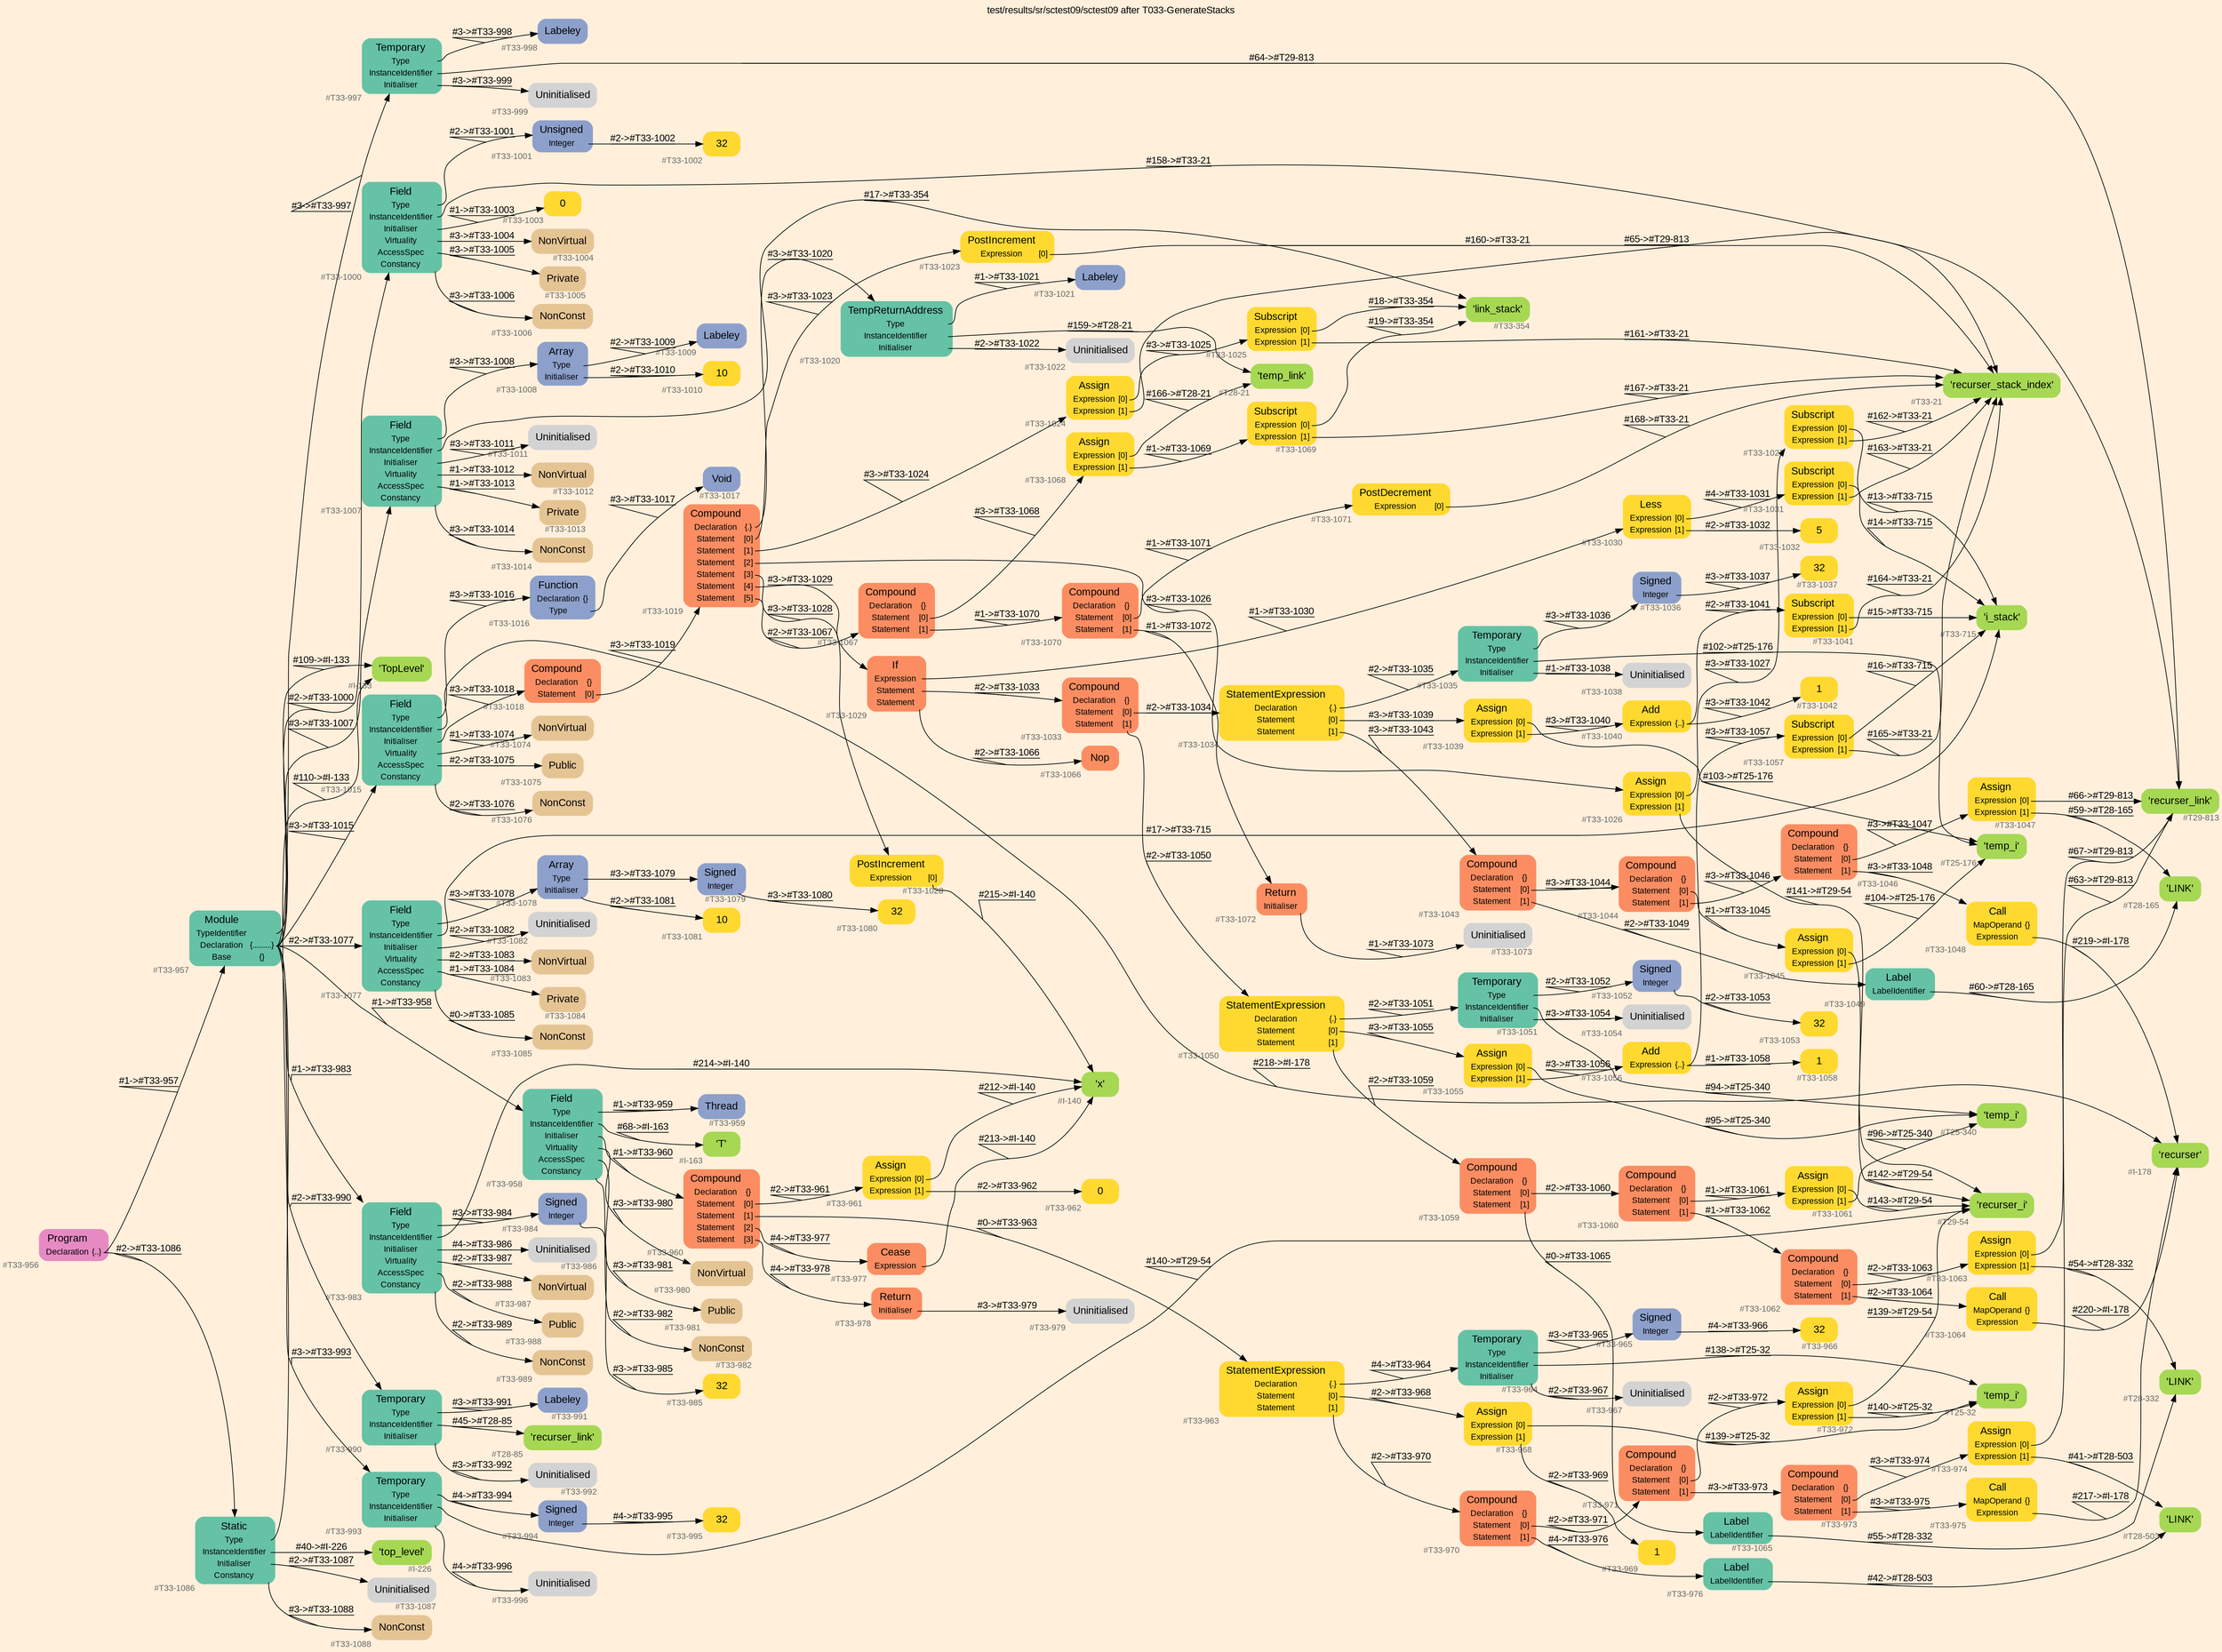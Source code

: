 digraph "test/results/sr/sctest09/sctest09 after T033-GenerateStacks" {
label = "test/results/sr/sctest09/sctest09 after T033-GenerateStacks"
labelloc = t
graph [
    rankdir = "LR"
    ranksep = 0.3
    bgcolor = antiquewhite1
    color = black
    fontcolor = black
    fontname = "Arial"
];
node [
    fontname = "Arial"
];
edge [
    fontname = "Arial"
];

// -------------------- node figure --------------------
// -------- block #T33-956 ----------
"#T33-956" [
    fillcolor = "/set28/4"
    xlabel = "#T33-956"
    fontsize = "12"
    fontcolor = grey40
    shape = "plaintext"
    label = <<TABLE BORDER="0" CELLBORDER="0" CELLSPACING="0">
     <TR><TD><FONT COLOR="black" POINT-SIZE="15">Program</FONT></TD></TR>
     <TR><TD><FONT COLOR="black" POINT-SIZE="12">Declaration</FONT></TD><TD PORT="port0"><FONT COLOR="black" POINT-SIZE="12">{..}</FONT></TD></TR>
    </TABLE>>
    style = "rounded,filled"
];

// -------- block #T33-957 ----------
"#T33-957" [
    fillcolor = "/set28/1"
    xlabel = "#T33-957"
    fontsize = "12"
    fontcolor = grey40
    shape = "plaintext"
    label = <<TABLE BORDER="0" CELLBORDER="0" CELLSPACING="0">
     <TR><TD><FONT COLOR="black" POINT-SIZE="15">Module</FONT></TD></TR>
     <TR><TD><FONT COLOR="black" POINT-SIZE="12">TypeIdentifier</FONT></TD><TD PORT="port0"></TD></TR>
     <TR><TD><FONT COLOR="black" POINT-SIZE="12">Declaration</FONT></TD><TD PORT="port1"><FONT COLOR="black" POINT-SIZE="12">{.........}</FONT></TD></TR>
     <TR><TD><FONT COLOR="black" POINT-SIZE="12">Base</FONT></TD><TD PORT="port2"><FONT COLOR="black" POINT-SIZE="12">{}</FONT></TD></TR>
    </TABLE>>
    style = "rounded,filled"
];

// -------- block #I-133 ----------
"#I-133" [
    fillcolor = "/set28/5"
    xlabel = "#I-133"
    fontsize = "12"
    fontcolor = grey40
    shape = "plaintext"
    label = <<TABLE BORDER="0" CELLBORDER="0" CELLSPACING="0">
     <TR><TD><FONT COLOR="black" POINT-SIZE="15">'TopLevel'</FONT></TD></TR>
    </TABLE>>
    style = "rounded,filled"
];

// -------- block #T33-958 ----------
"#T33-958" [
    fillcolor = "/set28/1"
    xlabel = "#T33-958"
    fontsize = "12"
    fontcolor = grey40
    shape = "plaintext"
    label = <<TABLE BORDER="0" CELLBORDER="0" CELLSPACING="0">
     <TR><TD><FONT COLOR="black" POINT-SIZE="15">Field</FONT></TD></TR>
     <TR><TD><FONT COLOR="black" POINT-SIZE="12">Type</FONT></TD><TD PORT="port0"></TD></TR>
     <TR><TD><FONT COLOR="black" POINT-SIZE="12">InstanceIdentifier</FONT></TD><TD PORT="port1"></TD></TR>
     <TR><TD><FONT COLOR="black" POINT-SIZE="12">Initialiser</FONT></TD><TD PORT="port2"></TD></TR>
     <TR><TD><FONT COLOR="black" POINT-SIZE="12">Virtuality</FONT></TD><TD PORT="port3"></TD></TR>
     <TR><TD><FONT COLOR="black" POINT-SIZE="12">AccessSpec</FONT></TD><TD PORT="port4"></TD></TR>
     <TR><TD><FONT COLOR="black" POINT-SIZE="12">Constancy</FONT></TD><TD PORT="port5"></TD></TR>
    </TABLE>>
    style = "rounded,filled"
];

// -------- block #T33-959 ----------
"#T33-959" [
    fillcolor = "/set28/3"
    xlabel = "#T33-959"
    fontsize = "12"
    fontcolor = grey40
    shape = "plaintext"
    label = <<TABLE BORDER="0" CELLBORDER="0" CELLSPACING="0">
     <TR><TD><FONT COLOR="black" POINT-SIZE="15">Thread</FONT></TD></TR>
    </TABLE>>
    style = "rounded,filled"
];

// -------- block #I-163 ----------
"#I-163" [
    fillcolor = "/set28/5"
    xlabel = "#I-163"
    fontsize = "12"
    fontcolor = grey40
    shape = "plaintext"
    label = <<TABLE BORDER="0" CELLBORDER="0" CELLSPACING="0">
     <TR><TD><FONT COLOR="black" POINT-SIZE="15">'T'</FONT></TD></TR>
    </TABLE>>
    style = "rounded,filled"
];

// -------- block #T33-960 ----------
"#T33-960" [
    fillcolor = "/set28/2"
    xlabel = "#T33-960"
    fontsize = "12"
    fontcolor = grey40
    shape = "plaintext"
    label = <<TABLE BORDER="0" CELLBORDER="0" CELLSPACING="0">
     <TR><TD><FONT COLOR="black" POINT-SIZE="15">Compound</FONT></TD></TR>
     <TR><TD><FONT COLOR="black" POINT-SIZE="12">Declaration</FONT></TD><TD PORT="port0"><FONT COLOR="black" POINT-SIZE="12">{}</FONT></TD></TR>
     <TR><TD><FONT COLOR="black" POINT-SIZE="12">Statement</FONT></TD><TD PORT="port1"><FONT COLOR="black" POINT-SIZE="12">[0]</FONT></TD></TR>
     <TR><TD><FONT COLOR="black" POINT-SIZE="12">Statement</FONT></TD><TD PORT="port2"><FONT COLOR="black" POINT-SIZE="12">[1]</FONT></TD></TR>
     <TR><TD><FONT COLOR="black" POINT-SIZE="12">Statement</FONT></TD><TD PORT="port3"><FONT COLOR="black" POINT-SIZE="12">[2]</FONT></TD></TR>
     <TR><TD><FONT COLOR="black" POINT-SIZE="12">Statement</FONT></TD><TD PORT="port4"><FONT COLOR="black" POINT-SIZE="12">[3]</FONT></TD></TR>
    </TABLE>>
    style = "rounded,filled"
];

// -------- block #T33-961 ----------
"#T33-961" [
    fillcolor = "/set28/6"
    xlabel = "#T33-961"
    fontsize = "12"
    fontcolor = grey40
    shape = "plaintext"
    label = <<TABLE BORDER="0" CELLBORDER="0" CELLSPACING="0">
     <TR><TD><FONT COLOR="black" POINT-SIZE="15">Assign</FONT></TD></TR>
     <TR><TD><FONT COLOR="black" POINT-SIZE="12">Expression</FONT></TD><TD PORT="port0"><FONT COLOR="black" POINT-SIZE="12">[0]</FONT></TD></TR>
     <TR><TD><FONT COLOR="black" POINT-SIZE="12">Expression</FONT></TD><TD PORT="port1"><FONT COLOR="black" POINT-SIZE="12">[1]</FONT></TD></TR>
    </TABLE>>
    style = "rounded,filled"
];

// -------- block #I-140 ----------
"#I-140" [
    fillcolor = "/set28/5"
    xlabel = "#I-140"
    fontsize = "12"
    fontcolor = grey40
    shape = "plaintext"
    label = <<TABLE BORDER="0" CELLBORDER="0" CELLSPACING="0">
     <TR><TD><FONT COLOR="black" POINT-SIZE="15">'x'</FONT></TD></TR>
    </TABLE>>
    style = "rounded,filled"
];

// -------- block #T33-962 ----------
"#T33-962" [
    fillcolor = "/set28/6"
    xlabel = "#T33-962"
    fontsize = "12"
    fontcolor = grey40
    shape = "plaintext"
    label = <<TABLE BORDER="0" CELLBORDER="0" CELLSPACING="0">
     <TR><TD><FONT COLOR="black" POINT-SIZE="15">0</FONT></TD></TR>
    </TABLE>>
    style = "rounded,filled"
];

// -------- block #T33-963 ----------
"#T33-963" [
    fillcolor = "/set28/6"
    xlabel = "#T33-963"
    fontsize = "12"
    fontcolor = grey40
    shape = "plaintext"
    label = <<TABLE BORDER="0" CELLBORDER="0" CELLSPACING="0">
     <TR><TD><FONT COLOR="black" POINT-SIZE="15">StatementExpression</FONT></TD></TR>
     <TR><TD><FONT COLOR="black" POINT-SIZE="12">Declaration</FONT></TD><TD PORT="port0"><FONT COLOR="black" POINT-SIZE="12">{.}</FONT></TD></TR>
     <TR><TD><FONT COLOR="black" POINT-SIZE="12">Statement</FONT></TD><TD PORT="port1"><FONT COLOR="black" POINT-SIZE="12">[0]</FONT></TD></TR>
     <TR><TD><FONT COLOR="black" POINT-SIZE="12">Statement</FONT></TD><TD PORT="port2"><FONT COLOR="black" POINT-SIZE="12">[1]</FONT></TD></TR>
    </TABLE>>
    style = "rounded,filled"
];

// -------- block #T33-964 ----------
"#T33-964" [
    fillcolor = "/set28/1"
    xlabel = "#T33-964"
    fontsize = "12"
    fontcolor = grey40
    shape = "plaintext"
    label = <<TABLE BORDER="0" CELLBORDER="0" CELLSPACING="0">
     <TR><TD><FONT COLOR="black" POINT-SIZE="15">Temporary</FONT></TD></TR>
     <TR><TD><FONT COLOR="black" POINT-SIZE="12">Type</FONT></TD><TD PORT="port0"></TD></TR>
     <TR><TD><FONT COLOR="black" POINT-SIZE="12">InstanceIdentifier</FONT></TD><TD PORT="port1"></TD></TR>
     <TR><TD><FONT COLOR="black" POINT-SIZE="12">Initialiser</FONT></TD><TD PORT="port2"></TD></TR>
    </TABLE>>
    style = "rounded,filled"
];

// -------- block #T33-965 ----------
"#T33-965" [
    fillcolor = "/set28/3"
    xlabel = "#T33-965"
    fontsize = "12"
    fontcolor = grey40
    shape = "plaintext"
    label = <<TABLE BORDER="0" CELLBORDER="0" CELLSPACING="0">
     <TR><TD><FONT COLOR="black" POINT-SIZE="15">Signed</FONT></TD></TR>
     <TR><TD><FONT COLOR="black" POINT-SIZE="12">Integer</FONT></TD><TD PORT="port0"></TD></TR>
    </TABLE>>
    style = "rounded,filled"
];

// -------- block #T33-966 ----------
"#T33-966" [
    fillcolor = "/set28/6"
    xlabel = "#T33-966"
    fontsize = "12"
    fontcolor = grey40
    shape = "plaintext"
    label = <<TABLE BORDER="0" CELLBORDER="0" CELLSPACING="0">
     <TR><TD><FONT COLOR="black" POINT-SIZE="15">32</FONT></TD></TR>
    </TABLE>>
    style = "rounded,filled"
];

// -------- block #T25-32 ----------
"#T25-32" [
    fillcolor = "/set28/5"
    xlabel = "#T25-32"
    fontsize = "12"
    fontcolor = grey40
    shape = "plaintext"
    label = <<TABLE BORDER="0" CELLBORDER="0" CELLSPACING="0">
     <TR><TD><FONT COLOR="black" POINT-SIZE="15">'temp_i'</FONT></TD></TR>
    </TABLE>>
    style = "rounded,filled"
];

// -------- block #T33-967 ----------
"#T33-967" [
    xlabel = "#T33-967"
    fontsize = "12"
    fontcolor = grey40
    shape = "plaintext"
    label = <<TABLE BORDER="0" CELLBORDER="0" CELLSPACING="0">
     <TR><TD><FONT COLOR="black" POINT-SIZE="15">Uninitialised</FONT></TD></TR>
    </TABLE>>
    style = "rounded,filled"
];

// -------- block #T33-968 ----------
"#T33-968" [
    fillcolor = "/set28/6"
    xlabel = "#T33-968"
    fontsize = "12"
    fontcolor = grey40
    shape = "plaintext"
    label = <<TABLE BORDER="0" CELLBORDER="0" CELLSPACING="0">
     <TR><TD><FONT COLOR="black" POINT-SIZE="15">Assign</FONT></TD></TR>
     <TR><TD><FONT COLOR="black" POINT-SIZE="12">Expression</FONT></TD><TD PORT="port0"><FONT COLOR="black" POINT-SIZE="12">[0]</FONT></TD></TR>
     <TR><TD><FONT COLOR="black" POINT-SIZE="12">Expression</FONT></TD><TD PORT="port1"><FONT COLOR="black" POINT-SIZE="12">[1]</FONT></TD></TR>
    </TABLE>>
    style = "rounded,filled"
];

// -------- block #T33-969 ----------
"#T33-969" [
    fillcolor = "/set28/6"
    xlabel = "#T33-969"
    fontsize = "12"
    fontcolor = grey40
    shape = "plaintext"
    label = <<TABLE BORDER="0" CELLBORDER="0" CELLSPACING="0">
     <TR><TD><FONT COLOR="black" POINT-SIZE="15">1</FONT></TD></TR>
    </TABLE>>
    style = "rounded,filled"
];

// -------- block #T33-970 ----------
"#T33-970" [
    fillcolor = "/set28/2"
    xlabel = "#T33-970"
    fontsize = "12"
    fontcolor = grey40
    shape = "plaintext"
    label = <<TABLE BORDER="0" CELLBORDER="0" CELLSPACING="0">
     <TR><TD><FONT COLOR="black" POINT-SIZE="15">Compound</FONT></TD></TR>
     <TR><TD><FONT COLOR="black" POINT-SIZE="12">Declaration</FONT></TD><TD PORT="port0"><FONT COLOR="black" POINT-SIZE="12">{}</FONT></TD></TR>
     <TR><TD><FONT COLOR="black" POINT-SIZE="12">Statement</FONT></TD><TD PORT="port1"><FONT COLOR="black" POINT-SIZE="12">[0]</FONT></TD></TR>
     <TR><TD><FONT COLOR="black" POINT-SIZE="12">Statement</FONT></TD><TD PORT="port2"><FONT COLOR="black" POINT-SIZE="12">[1]</FONT></TD></TR>
    </TABLE>>
    style = "rounded,filled"
];

// -------- block #T33-971 ----------
"#T33-971" [
    fillcolor = "/set28/2"
    xlabel = "#T33-971"
    fontsize = "12"
    fontcolor = grey40
    shape = "plaintext"
    label = <<TABLE BORDER="0" CELLBORDER="0" CELLSPACING="0">
     <TR><TD><FONT COLOR="black" POINT-SIZE="15">Compound</FONT></TD></TR>
     <TR><TD><FONT COLOR="black" POINT-SIZE="12">Declaration</FONT></TD><TD PORT="port0"><FONT COLOR="black" POINT-SIZE="12">{}</FONT></TD></TR>
     <TR><TD><FONT COLOR="black" POINT-SIZE="12">Statement</FONT></TD><TD PORT="port1"><FONT COLOR="black" POINT-SIZE="12">[0]</FONT></TD></TR>
     <TR><TD><FONT COLOR="black" POINT-SIZE="12">Statement</FONT></TD><TD PORT="port2"><FONT COLOR="black" POINT-SIZE="12">[1]</FONT></TD></TR>
    </TABLE>>
    style = "rounded,filled"
];

// -------- block #T33-972 ----------
"#T33-972" [
    fillcolor = "/set28/6"
    xlabel = "#T33-972"
    fontsize = "12"
    fontcolor = grey40
    shape = "plaintext"
    label = <<TABLE BORDER="0" CELLBORDER="0" CELLSPACING="0">
     <TR><TD><FONT COLOR="black" POINT-SIZE="15">Assign</FONT></TD></TR>
     <TR><TD><FONT COLOR="black" POINT-SIZE="12">Expression</FONT></TD><TD PORT="port0"><FONT COLOR="black" POINT-SIZE="12">[0]</FONT></TD></TR>
     <TR><TD><FONT COLOR="black" POINT-SIZE="12">Expression</FONT></TD><TD PORT="port1"><FONT COLOR="black" POINT-SIZE="12">[1]</FONT></TD></TR>
    </TABLE>>
    style = "rounded,filled"
];

// -------- block #T29-54 ----------
"#T29-54" [
    fillcolor = "/set28/5"
    xlabel = "#T29-54"
    fontsize = "12"
    fontcolor = grey40
    shape = "plaintext"
    label = <<TABLE BORDER="0" CELLBORDER="0" CELLSPACING="0">
     <TR><TD><FONT COLOR="black" POINT-SIZE="15">'recurser_i'</FONT></TD></TR>
    </TABLE>>
    style = "rounded,filled"
];

// -------- block #T33-973 ----------
"#T33-973" [
    fillcolor = "/set28/2"
    xlabel = "#T33-973"
    fontsize = "12"
    fontcolor = grey40
    shape = "plaintext"
    label = <<TABLE BORDER="0" CELLBORDER="0" CELLSPACING="0">
     <TR><TD><FONT COLOR="black" POINT-SIZE="15">Compound</FONT></TD></TR>
     <TR><TD><FONT COLOR="black" POINT-SIZE="12">Declaration</FONT></TD><TD PORT="port0"><FONT COLOR="black" POINT-SIZE="12">{}</FONT></TD></TR>
     <TR><TD><FONT COLOR="black" POINT-SIZE="12">Statement</FONT></TD><TD PORT="port1"><FONT COLOR="black" POINT-SIZE="12">[0]</FONT></TD></TR>
     <TR><TD><FONT COLOR="black" POINT-SIZE="12">Statement</FONT></TD><TD PORT="port2"><FONT COLOR="black" POINT-SIZE="12">[1]</FONT></TD></TR>
    </TABLE>>
    style = "rounded,filled"
];

// -------- block #T33-974 ----------
"#T33-974" [
    fillcolor = "/set28/6"
    xlabel = "#T33-974"
    fontsize = "12"
    fontcolor = grey40
    shape = "plaintext"
    label = <<TABLE BORDER="0" CELLBORDER="0" CELLSPACING="0">
     <TR><TD><FONT COLOR="black" POINT-SIZE="15">Assign</FONT></TD></TR>
     <TR><TD><FONT COLOR="black" POINT-SIZE="12">Expression</FONT></TD><TD PORT="port0"><FONT COLOR="black" POINT-SIZE="12">[0]</FONT></TD></TR>
     <TR><TD><FONT COLOR="black" POINT-SIZE="12">Expression</FONT></TD><TD PORT="port1"><FONT COLOR="black" POINT-SIZE="12">[1]</FONT></TD></TR>
    </TABLE>>
    style = "rounded,filled"
];

// -------- block #T29-813 ----------
"#T29-813" [
    fillcolor = "/set28/5"
    xlabel = "#T29-813"
    fontsize = "12"
    fontcolor = grey40
    shape = "plaintext"
    label = <<TABLE BORDER="0" CELLBORDER="0" CELLSPACING="0">
     <TR><TD><FONT COLOR="black" POINT-SIZE="15">'recurser_link'</FONT></TD></TR>
    </TABLE>>
    style = "rounded,filled"
];

// -------- block #T28-503 ----------
"#T28-503" [
    fillcolor = "/set28/5"
    xlabel = "#T28-503"
    fontsize = "12"
    fontcolor = grey40
    shape = "plaintext"
    label = <<TABLE BORDER="0" CELLBORDER="0" CELLSPACING="0">
     <TR><TD><FONT COLOR="black" POINT-SIZE="15">'LINK'</FONT></TD></TR>
    </TABLE>>
    style = "rounded,filled"
];

// -------- block #T33-975 ----------
"#T33-975" [
    fillcolor = "/set28/6"
    xlabel = "#T33-975"
    fontsize = "12"
    fontcolor = grey40
    shape = "plaintext"
    label = <<TABLE BORDER="0" CELLBORDER="0" CELLSPACING="0">
     <TR><TD><FONT COLOR="black" POINT-SIZE="15">Call</FONT></TD></TR>
     <TR><TD><FONT COLOR="black" POINT-SIZE="12">MapOperand</FONT></TD><TD PORT="port0"><FONT COLOR="black" POINT-SIZE="12">{}</FONT></TD></TR>
     <TR><TD><FONT COLOR="black" POINT-SIZE="12">Expression</FONT></TD><TD PORT="port1"></TD></TR>
    </TABLE>>
    style = "rounded,filled"
];

// -------- block #I-178 ----------
"#I-178" [
    fillcolor = "/set28/5"
    xlabel = "#I-178"
    fontsize = "12"
    fontcolor = grey40
    shape = "plaintext"
    label = <<TABLE BORDER="0" CELLBORDER="0" CELLSPACING="0">
     <TR><TD><FONT COLOR="black" POINT-SIZE="15">'recurser'</FONT></TD></TR>
    </TABLE>>
    style = "rounded,filled"
];

// -------- block #T33-976 ----------
"#T33-976" [
    fillcolor = "/set28/1"
    xlabel = "#T33-976"
    fontsize = "12"
    fontcolor = grey40
    shape = "plaintext"
    label = <<TABLE BORDER="0" CELLBORDER="0" CELLSPACING="0">
     <TR><TD><FONT COLOR="black" POINT-SIZE="15">Label</FONT></TD></TR>
     <TR><TD><FONT COLOR="black" POINT-SIZE="12">LabelIdentifier</FONT></TD><TD PORT="port0"></TD></TR>
    </TABLE>>
    style = "rounded,filled"
];

// -------- block #T33-977 ----------
"#T33-977" [
    fillcolor = "/set28/2"
    xlabel = "#T33-977"
    fontsize = "12"
    fontcolor = grey40
    shape = "plaintext"
    label = <<TABLE BORDER="0" CELLBORDER="0" CELLSPACING="0">
     <TR><TD><FONT COLOR="black" POINT-SIZE="15">Cease</FONT></TD></TR>
     <TR><TD><FONT COLOR="black" POINT-SIZE="12">Expression</FONT></TD><TD PORT="port0"></TD></TR>
    </TABLE>>
    style = "rounded,filled"
];

// -------- block #T33-978 ----------
"#T33-978" [
    fillcolor = "/set28/2"
    xlabel = "#T33-978"
    fontsize = "12"
    fontcolor = grey40
    shape = "plaintext"
    label = <<TABLE BORDER="0" CELLBORDER="0" CELLSPACING="0">
     <TR><TD><FONT COLOR="black" POINT-SIZE="15">Return</FONT></TD></TR>
     <TR><TD><FONT COLOR="black" POINT-SIZE="12">Initialiser</FONT></TD><TD PORT="port0"></TD></TR>
    </TABLE>>
    style = "rounded,filled"
];

// -------- block #T33-979 ----------
"#T33-979" [
    xlabel = "#T33-979"
    fontsize = "12"
    fontcolor = grey40
    shape = "plaintext"
    label = <<TABLE BORDER="0" CELLBORDER="0" CELLSPACING="0">
     <TR><TD><FONT COLOR="black" POINT-SIZE="15">Uninitialised</FONT></TD></TR>
    </TABLE>>
    style = "rounded,filled"
];

// -------- block #T33-980 ----------
"#T33-980" [
    fillcolor = "/set28/7"
    xlabel = "#T33-980"
    fontsize = "12"
    fontcolor = grey40
    shape = "plaintext"
    label = <<TABLE BORDER="0" CELLBORDER="0" CELLSPACING="0">
     <TR><TD><FONT COLOR="black" POINT-SIZE="15">NonVirtual</FONT></TD></TR>
    </TABLE>>
    style = "rounded,filled"
];

// -------- block #T33-981 ----------
"#T33-981" [
    fillcolor = "/set28/7"
    xlabel = "#T33-981"
    fontsize = "12"
    fontcolor = grey40
    shape = "plaintext"
    label = <<TABLE BORDER="0" CELLBORDER="0" CELLSPACING="0">
     <TR><TD><FONT COLOR="black" POINT-SIZE="15">Public</FONT></TD></TR>
    </TABLE>>
    style = "rounded,filled"
];

// -------- block #T33-982 ----------
"#T33-982" [
    fillcolor = "/set28/7"
    xlabel = "#T33-982"
    fontsize = "12"
    fontcolor = grey40
    shape = "plaintext"
    label = <<TABLE BORDER="0" CELLBORDER="0" CELLSPACING="0">
     <TR><TD><FONT COLOR="black" POINT-SIZE="15">NonConst</FONT></TD></TR>
    </TABLE>>
    style = "rounded,filled"
];

// -------- block #T33-983 ----------
"#T33-983" [
    fillcolor = "/set28/1"
    xlabel = "#T33-983"
    fontsize = "12"
    fontcolor = grey40
    shape = "plaintext"
    label = <<TABLE BORDER="0" CELLBORDER="0" CELLSPACING="0">
     <TR><TD><FONT COLOR="black" POINT-SIZE="15">Field</FONT></TD></TR>
     <TR><TD><FONT COLOR="black" POINT-SIZE="12">Type</FONT></TD><TD PORT="port0"></TD></TR>
     <TR><TD><FONT COLOR="black" POINT-SIZE="12">InstanceIdentifier</FONT></TD><TD PORT="port1"></TD></TR>
     <TR><TD><FONT COLOR="black" POINT-SIZE="12">Initialiser</FONT></TD><TD PORT="port2"></TD></TR>
     <TR><TD><FONT COLOR="black" POINT-SIZE="12">Virtuality</FONT></TD><TD PORT="port3"></TD></TR>
     <TR><TD><FONT COLOR="black" POINT-SIZE="12">AccessSpec</FONT></TD><TD PORT="port4"></TD></TR>
     <TR><TD><FONT COLOR="black" POINT-SIZE="12">Constancy</FONT></TD><TD PORT="port5"></TD></TR>
    </TABLE>>
    style = "rounded,filled"
];

// -------- block #T33-984 ----------
"#T33-984" [
    fillcolor = "/set28/3"
    xlabel = "#T33-984"
    fontsize = "12"
    fontcolor = grey40
    shape = "plaintext"
    label = <<TABLE BORDER="0" CELLBORDER="0" CELLSPACING="0">
     <TR><TD><FONT COLOR="black" POINT-SIZE="15">Signed</FONT></TD></TR>
     <TR><TD><FONT COLOR="black" POINT-SIZE="12">Integer</FONT></TD><TD PORT="port0"></TD></TR>
    </TABLE>>
    style = "rounded,filled"
];

// -------- block #T33-985 ----------
"#T33-985" [
    fillcolor = "/set28/6"
    xlabel = "#T33-985"
    fontsize = "12"
    fontcolor = grey40
    shape = "plaintext"
    label = <<TABLE BORDER="0" CELLBORDER="0" CELLSPACING="0">
     <TR><TD><FONT COLOR="black" POINT-SIZE="15">32</FONT></TD></TR>
    </TABLE>>
    style = "rounded,filled"
];

// -------- block #T33-986 ----------
"#T33-986" [
    xlabel = "#T33-986"
    fontsize = "12"
    fontcolor = grey40
    shape = "plaintext"
    label = <<TABLE BORDER="0" CELLBORDER="0" CELLSPACING="0">
     <TR><TD><FONT COLOR="black" POINT-SIZE="15">Uninitialised</FONT></TD></TR>
    </TABLE>>
    style = "rounded,filled"
];

// -------- block #T33-987 ----------
"#T33-987" [
    fillcolor = "/set28/7"
    xlabel = "#T33-987"
    fontsize = "12"
    fontcolor = grey40
    shape = "plaintext"
    label = <<TABLE BORDER="0" CELLBORDER="0" CELLSPACING="0">
     <TR><TD><FONT COLOR="black" POINT-SIZE="15">NonVirtual</FONT></TD></TR>
    </TABLE>>
    style = "rounded,filled"
];

// -------- block #T33-988 ----------
"#T33-988" [
    fillcolor = "/set28/7"
    xlabel = "#T33-988"
    fontsize = "12"
    fontcolor = grey40
    shape = "plaintext"
    label = <<TABLE BORDER="0" CELLBORDER="0" CELLSPACING="0">
     <TR><TD><FONT COLOR="black" POINT-SIZE="15">Public</FONT></TD></TR>
    </TABLE>>
    style = "rounded,filled"
];

// -------- block #T33-989 ----------
"#T33-989" [
    fillcolor = "/set28/7"
    xlabel = "#T33-989"
    fontsize = "12"
    fontcolor = grey40
    shape = "plaintext"
    label = <<TABLE BORDER="0" CELLBORDER="0" CELLSPACING="0">
     <TR><TD><FONT COLOR="black" POINT-SIZE="15">NonConst</FONT></TD></TR>
    </TABLE>>
    style = "rounded,filled"
];

// -------- block #T33-990 ----------
"#T33-990" [
    fillcolor = "/set28/1"
    xlabel = "#T33-990"
    fontsize = "12"
    fontcolor = grey40
    shape = "plaintext"
    label = <<TABLE BORDER="0" CELLBORDER="0" CELLSPACING="0">
     <TR><TD><FONT COLOR="black" POINT-SIZE="15">Temporary</FONT></TD></TR>
     <TR><TD><FONT COLOR="black" POINT-SIZE="12">Type</FONT></TD><TD PORT="port0"></TD></TR>
     <TR><TD><FONT COLOR="black" POINT-SIZE="12">InstanceIdentifier</FONT></TD><TD PORT="port1"></TD></TR>
     <TR><TD><FONT COLOR="black" POINT-SIZE="12">Initialiser</FONT></TD><TD PORT="port2"></TD></TR>
    </TABLE>>
    style = "rounded,filled"
];

// -------- block #T33-991 ----------
"#T33-991" [
    fillcolor = "/set28/3"
    xlabel = "#T33-991"
    fontsize = "12"
    fontcolor = grey40
    shape = "plaintext"
    label = <<TABLE BORDER="0" CELLBORDER="0" CELLSPACING="0">
     <TR><TD><FONT COLOR="black" POINT-SIZE="15">Labeley</FONT></TD></TR>
    </TABLE>>
    style = "rounded,filled"
];

// -------- block #T28-85 ----------
"#T28-85" [
    fillcolor = "/set28/5"
    xlabel = "#T28-85"
    fontsize = "12"
    fontcolor = grey40
    shape = "plaintext"
    label = <<TABLE BORDER="0" CELLBORDER="0" CELLSPACING="0">
     <TR><TD><FONT COLOR="black" POINT-SIZE="15">'recurser_link'</FONT></TD></TR>
    </TABLE>>
    style = "rounded,filled"
];

// -------- block #T33-992 ----------
"#T33-992" [
    xlabel = "#T33-992"
    fontsize = "12"
    fontcolor = grey40
    shape = "plaintext"
    label = <<TABLE BORDER="0" CELLBORDER="0" CELLSPACING="0">
     <TR><TD><FONT COLOR="black" POINT-SIZE="15">Uninitialised</FONT></TD></TR>
    </TABLE>>
    style = "rounded,filled"
];

// -------- block #T33-993 ----------
"#T33-993" [
    fillcolor = "/set28/1"
    xlabel = "#T33-993"
    fontsize = "12"
    fontcolor = grey40
    shape = "plaintext"
    label = <<TABLE BORDER="0" CELLBORDER="0" CELLSPACING="0">
     <TR><TD><FONT COLOR="black" POINT-SIZE="15">Temporary</FONT></TD></TR>
     <TR><TD><FONT COLOR="black" POINT-SIZE="12">Type</FONT></TD><TD PORT="port0"></TD></TR>
     <TR><TD><FONT COLOR="black" POINT-SIZE="12">InstanceIdentifier</FONT></TD><TD PORT="port1"></TD></TR>
     <TR><TD><FONT COLOR="black" POINT-SIZE="12">Initialiser</FONT></TD><TD PORT="port2"></TD></TR>
    </TABLE>>
    style = "rounded,filled"
];

// -------- block #T33-994 ----------
"#T33-994" [
    fillcolor = "/set28/3"
    xlabel = "#T33-994"
    fontsize = "12"
    fontcolor = grey40
    shape = "plaintext"
    label = <<TABLE BORDER="0" CELLBORDER="0" CELLSPACING="0">
     <TR><TD><FONT COLOR="black" POINT-SIZE="15">Signed</FONT></TD></TR>
     <TR><TD><FONT COLOR="black" POINT-SIZE="12">Integer</FONT></TD><TD PORT="port0"></TD></TR>
    </TABLE>>
    style = "rounded,filled"
];

// -------- block #T33-995 ----------
"#T33-995" [
    fillcolor = "/set28/6"
    xlabel = "#T33-995"
    fontsize = "12"
    fontcolor = grey40
    shape = "plaintext"
    label = <<TABLE BORDER="0" CELLBORDER="0" CELLSPACING="0">
     <TR><TD><FONT COLOR="black" POINT-SIZE="15">32</FONT></TD></TR>
    </TABLE>>
    style = "rounded,filled"
];

// -------- block #T33-996 ----------
"#T33-996" [
    xlabel = "#T33-996"
    fontsize = "12"
    fontcolor = grey40
    shape = "plaintext"
    label = <<TABLE BORDER="0" CELLBORDER="0" CELLSPACING="0">
     <TR><TD><FONT COLOR="black" POINT-SIZE="15">Uninitialised</FONT></TD></TR>
    </TABLE>>
    style = "rounded,filled"
];

// -------- block #T33-997 ----------
"#T33-997" [
    fillcolor = "/set28/1"
    xlabel = "#T33-997"
    fontsize = "12"
    fontcolor = grey40
    shape = "plaintext"
    label = <<TABLE BORDER="0" CELLBORDER="0" CELLSPACING="0">
     <TR><TD><FONT COLOR="black" POINT-SIZE="15">Temporary</FONT></TD></TR>
     <TR><TD><FONT COLOR="black" POINT-SIZE="12">Type</FONT></TD><TD PORT="port0"></TD></TR>
     <TR><TD><FONT COLOR="black" POINT-SIZE="12">InstanceIdentifier</FONT></TD><TD PORT="port1"></TD></TR>
     <TR><TD><FONT COLOR="black" POINT-SIZE="12">Initialiser</FONT></TD><TD PORT="port2"></TD></TR>
    </TABLE>>
    style = "rounded,filled"
];

// -------- block #T33-998 ----------
"#T33-998" [
    fillcolor = "/set28/3"
    xlabel = "#T33-998"
    fontsize = "12"
    fontcolor = grey40
    shape = "plaintext"
    label = <<TABLE BORDER="0" CELLBORDER="0" CELLSPACING="0">
     <TR><TD><FONT COLOR="black" POINT-SIZE="15">Labeley</FONT></TD></TR>
    </TABLE>>
    style = "rounded,filled"
];

// -------- block #T33-999 ----------
"#T33-999" [
    xlabel = "#T33-999"
    fontsize = "12"
    fontcolor = grey40
    shape = "plaintext"
    label = <<TABLE BORDER="0" CELLBORDER="0" CELLSPACING="0">
     <TR><TD><FONT COLOR="black" POINT-SIZE="15">Uninitialised</FONT></TD></TR>
    </TABLE>>
    style = "rounded,filled"
];

// -------- block #T33-1000 ----------
"#T33-1000" [
    fillcolor = "/set28/1"
    xlabel = "#T33-1000"
    fontsize = "12"
    fontcolor = grey40
    shape = "plaintext"
    label = <<TABLE BORDER="0" CELLBORDER="0" CELLSPACING="0">
     <TR><TD><FONT COLOR="black" POINT-SIZE="15">Field</FONT></TD></TR>
     <TR><TD><FONT COLOR="black" POINT-SIZE="12">Type</FONT></TD><TD PORT="port0"></TD></TR>
     <TR><TD><FONT COLOR="black" POINT-SIZE="12">InstanceIdentifier</FONT></TD><TD PORT="port1"></TD></TR>
     <TR><TD><FONT COLOR="black" POINT-SIZE="12">Initialiser</FONT></TD><TD PORT="port2"></TD></TR>
     <TR><TD><FONT COLOR="black" POINT-SIZE="12">Virtuality</FONT></TD><TD PORT="port3"></TD></TR>
     <TR><TD><FONT COLOR="black" POINT-SIZE="12">AccessSpec</FONT></TD><TD PORT="port4"></TD></TR>
     <TR><TD><FONT COLOR="black" POINT-SIZE="12">Constancy</FONT></TD><TD PORT="port5"></TD></TR>
    </TABLE>>
    style = "rounded,filled"
];

// -------- block #T33-1001 ----------
"#T33-1001" [
    fillcolor = "/set28/3"
    xlabel = "#T33-1001"
    fontsize = "12"
    fontcolor = grey40
    shape = "plaintext"
    label = <<TABLE BORDER="0" CELLBORDER="0" CELLSPACING="0">
     <TR><TD><FONT COLOR="black" POINT-SIZE="15">Unsigned</FONT></TD></TR>
     <TR><TD><FONT COLOR="black" POINT-SIZE="12">Integer</FONT></TD><TD PORT="port0"></TD></TR>
    </TABLE>>
    style = "rounded,filled"
];

// -------- block #T33-1002 ----------
"#T33-1002" [
    fillcolor = "/set28/6"
    xlabel = "#T33-1002"
    fontsize = "12"
    fontcolor = grey40
    shape = "plaintext"
    label = <<TABLE BORDER="0" CELLBORDER="0" CELLSPACING="0">
     <TR><TD><FONT COLOR="black" POINT-SIZE="15">32</FONT></TD></TR>
    </TABLE>>
    style = "rounded,filled"
];

// -------- block #T33-21 ----------
"#T33-21" [
    fillcolor = "/set28/5"
    xlabel = "#T33-21"
    fontsize = "12"
    fontcolor = grey40
    shape = "plaintext"
    label = <<TABLE BORDER="0" CELLBORDER="0" CELLSPACING="0">
     <TR><TD><FONT COLOR="black" POINT-SIZE="15">'recurser_stack_index'</FONT></TD></TR>
    </TABLE>>
    style = "rounded,filled"
];

// -------- block #T33-1003 ----------
"#T33-1003" [
    fillcolor = "/set28/6"
    xlabel = "#T33-1003"
    fontsize = "12"
    fontcolor = grey40
    shape = "plaintext"
    label = <<TABLE BORDER="0" CELLBORDER="0" CELLSPACING="0">
     <TR><TD><FONT COLOR="black" POINT-SIZE="15">0</FONT></TD></TR>
    </TABLE>>
    style = "rounded,filled"
];

// -------- block #T33-1004 ----------
"#T33-1004" [
    fillcolor = "/set28/7"
    xlabel = "#T33-1004"
    fontsize = "12"
    fontcolor = grey40
    shape = "plaintext"
    label = <<TABLE BORDER="0" CELLBORDER="0" CELLSPACING="0">
     <TR><TD><FONT COLOR="black" POINT-SIZE="15">NonVirtual</FONT></TD></TR>
    </TABLE>>
    style = "rounded,filled"
];

// -------- block #T33-1005 ----------
"#T33-1005" [
    fillcolor = "/set28/7"
    xlabel = "#T33-1005"
    fontsize = "12"
    fontcolor = grey40
    shape = "plaintext"
    label = <<TABLE BORDER="0" CELLBORDER="0" CELLSPACING="0">
     <TR><TD><FONT COLOR="black" POINT-SIZE="15">Private</FONT></TD></TR>
    </TABLE>>
    style = "rounded,filled"
];

// -------- block #T33-1006 ----------
"#T33-1006" [
    fillcolor = "/set28/7"
    xlabel = "#T33-1006"
    fontsize = "12"
    fontcolor = grey40
    shape = "plaintext"
    label = <<TABLE BORDER="0" CELLBORDER="0" CELLSPACING="0">
     <TR><TD><FONT COLOR="black" POINT-SIZE="15">NonConst</FONT></TD></TR>
    </TABLE>>
    style = "rounded,filled"
];

// -------- block #T33-1007 ----------
"#T33-1007" [
    fillcolor = "/set28/1"
    xlabel = "#T33-1007"
    fontsize = "12"
    fontcolor = grey40
    shape = "plaintext"
    label = <<TABLE BORDER="0" CELLBORDER="0" CELLSPACING="0">
     <TR><TD><FONT COLOR="black" POINT-SIZE="15">Field</FONT></TD></TR>
     <TR><TD><FONT COLOR="black" POINT-SIZE="12">Type</FONT></TD><TD PORT="port0"></TD></TR>
     <TR><TD><FONT COLOR="black" POINT-SIZE="12">InstanceIdentifier</FONT></TD><TD PORT="port1"></TD></TR>
     <TR><TD><FONT COLOR="black" POINT-SIZE="12">Initialiser</FONT></TD><TD PORT="port2"></TD></TR>
     <TR><TD><FONT COLOR="black" POINT-SIZE="12">Virtuality</FONT></TD><TD PORT="port3"></TD></TR>
     <TR><TD><FONT COLOR="black" POINT-SIZE="12">AccessSpec</FONT></TD><TD PORT="port4"></TD></TR>
     <TR><TD><FONT COLOR="black" POINT-SIZE="12">Constancy</FONT></TD><TD PORT="port5"></TD></TR>
    </TABLE>>
    style = "rounded,filled"
];

// -------- block #T33-1008 ----------
"#T33-1008" [
    fillcolor = "/set28/3"
    xlabel = "#T33-1008"
    fontsize = "12"
    fontcolor = grey40
    shape = "plaintext"
    label = <<TABLE BORDER="0" CELLBORDER="0" CELLSPACING="0">
     <TR><TD><FONT COLOR="black" POINT-SIZE="15">Array</FONT></TD></TR>
     <TR><TD><FONT COLOR="black" POINT-SIZE="12">Type</FONT></TD><TD PORT="port0"></TD></TR>
     <TR><TD><FONT COLOR="black" POINT-SIZE="12">Initialiser</FONT></TD><TD PORT="port1"></TD></TR>
    </TABLE>>
    style = "rounded,filled"
];

// -------- block #T33-1009 ----------
"#T33-1009" [
    fillcolor = "/set28/3"
    xlabel = "#T33-1009"
    fontsize = "12"
    fontcolor = grey40
    shape = "plaintext"
    label = <<TABLE BORDER="0" CELLBORDER="0" CELLSPACING="0">
     <TR><TD><FONT COLOR="black" POINT-SIZE="15">Labeley</FONT></TD></TR>
    </TABLE>>
    style = "rounded,filled"
];

// -------- block #T33-1010 ----------
"#T33-1010" [
    fillcolor = "/set28/6"
    xlabel = "#T33-1010"
    fontsize = "12"
    fontcolor = grey40
    shape = "plaintext"
    label = <<TABLE BORDER="0" CELLBORDER="0" CELLSPACING="0">
     <TR><TD><FONT COLOR="black" POINT-SIZE="15">10</FONT></TD></TR>
    </TABLE>>
    style = "rounded,filled"
];

// -------- block #T33-354 ----------
"#T33-354" [
    fillcolor = "/set28/5"
    xlabel = "#T33-354"
    fontsize = "12"
    fontcolor = grey40
    shape = "plaintext"
    label = <<TABLE BORDER="0" CELLBORDER="0" CELLSPACING="0">
     <TR><TD><FONT COLOR="black" POINT-SIZE="15">'link_stack'</FONT></TD></TR>
    </TABLE>>
    style = "rounded,filled"
];

// -------- block #T33-1011 ----------
"#T33-1011" [
    xlabel = "#T33-1011"
    fontsize = "12"
    fontcolor = grey40
    shape = "plaintext"
    label = <<TABLE BORDER="0" CELLBORDER="0" CELLSPACING="0">
     <TR><TD><FONT COLOR="black" POINT-SIZE="15">Uninitialised</FONT></TD></TR>
    </TABLE>>
    style = "rounded,filled"
];

// -------- block #T33-1012 ----------
"#T33-1012" [
    fillcolor = "/set28/7"
    xlabel = "#T33-1012"
    fontsize = "12"
    fontcolor = grey40
    shape = "plaintext"
    label = <<TABLE BORDER="0" CELLBORDER="0" CELLSPACING="0">
     <TR><TD><FONT COLOR="black" POINT-SIZE="15">NonVirtual</FONT></TD></TR>
    </TABLE>>
    style = "rounded,filled"
];

// -------- block #T33-1013 ----------
"#T33-1013" [
    fillcolor = "/set28/7"
    xlabel = "#T33-1013"
    fontsize = "12"
    fontcolor = grey40
    shape = "plaintext"
    label = <<TABLE BORDER="0" CELLBORDER="0" CELLSPACING="0">
     <TR><TD><FONT COLOR="black" POINT-SIZE="15">Private</FONT></TD></TR>
    </TABLE>>
    style = "rounded,filled"
];

// -------- block #T33-1014 ----------
"#T33-1014" [
    fillcolor = "/set28/7"
    xlabel = "#T33-1014"
    fontsize = "12"
    fontcolor = grey40
    shape = "plaintext"
    label = <<TABLE BORDER="0" CELLBORDER="0" CELLSPACING="0">
     <TR><TD><FONT COLOR="black" POINT-SIZE="15">NonConst</FONT></TD></TR>
    </TABLE>>
    style = "rounded,filled"
];

// -------- block #T33-1015 ----------
"#T33-1015" [
    fillcolor = "/set28/1"
    xlabel = "#T33-1015"
    fontsize = "12"
    fontcolor = grey40
    shape = "plaintext"
    label = <<TABLE BORDER="0" CELLBORDER="0" CELLSPACING="0">
     <TR><TD><FONT COLOR="black" POINT-SIZE="15">Field</FONT></TD></TR>
     <TR><TD><FONT COLOR="black" POINT-SIZE="12">Type</FONT></TD><TD PORT="port0"></TD></TR>
     <TR><TD><FONT COLOR="black" POINT-SIZE="12">InstanceIdentifier</FONT></TD><TD PORT="port1"></TD></TR>
     <TR><TD><FONT COLOR="black" POINT-SIZE="12">Initialiser</FONT></TD><TD PORT="port2"></TD></TR>
     <TR><TD><FONT COLOR="black" POINT-SIZE="12">Virtuality</FONT></TD><TD PORT="port3"></TD></TR>
     <TR><TD><FONT COLOR="black" POINT-SIZE="12">AccessSpec</FONT></TD><TD PORT="port4"></TD></TR>
     <TR><TD><FONT COLOR="black" POINT-SIZE="12">Constancy</FONT></TD><TD PORT="port5"></TD></TR>
    </TABLE>>
    style = "rounded,filled"
];

// -------- block #T33-1016 ----------
"#T33-1016" [
    fillcolor = "/set28/3"
    xlabel = "#T33-1016"
    fontsize = "12"
    fontcolor = grey40
    shape = "plaintext"
    label = <<TABLE BORDER="0" CELLBORDER="0" CELLSPACING="0">
     <TR><TD><FONT COLOR="black" POINT-SIZE="15">Function</FONT></TD></TR>
     <TR><TD><FONT COLOR="black" POINT-SIZE="12">Declaration</FONT></TD><TD PORT="port0"><FONT COLOR="black" POINT-SIZE="12">{}</FONT></TD></TR>
     <TR><TD><FONT COLOR="black" POINT-SIZE="12">Type</FONT></TD><TD PORT="port1"></TD></TR>
    </TABLE>>
    style = "rounded,filled"
];

// -------- block #T33-1017 ----------
"#T33-1017" [
    fillcolor = "/set28/3"
    xlabel = "#T33-1017"
    fontsize = "12"
    fontcolor = grey40
    shape = "plaintext"
    label = <<TABLE BORDER="0" CELLBORDER="0" CELLSPACING="0">
     <TR><TD><FONT COLOR="black" POINT-SIZE="15">Void</FONT></TD></TR>
    </TABLE>>
    style = "rounded,filled"
];

// -------- block #T33-1018 ----------
"#T33-1018" [
    fillcolor = "/set28/2"
    xlabel = "#T33-1018"
    fontsize = "12"
    fontcolor = grey40
    shape = "plaintext"
    label = <<TABLE BORDER="0" CELLBORDER="0" CELLSPACING="0">
     <TR><TD><FONT COLOR="black" POINT-SIZE="15">Compound</FONT></TD></TR>
     <TR><TD><FONT COLOR="black" POINT-SIZE="12">Declaration</FONT></TD><TD PORT="port0"><FONT COLOR="black" POINT-SIZE="12">{}</FONT></TD></TR>
     <TR><TD><FONT COLOR="black" POINT-SIZE="12">Statement</FONT></TD><TD PORT="port1"><FONT COLOR="black" POINT-SIZE="12">[0]</FONT></TD></TR>
    </TABLE>>
    style = "rounded,filled"
];

// -------- block #T33-1019 ----------
"#T33-1019" [
    fillcolor = "/set28/2"
    xlabel = "#T33-1019"
    fontsize = "12"
    fontcolor = grey40
    shape = "plaintext"
    label = <<TABLE BORDER="0" CELLBORDER="0" CELLSPACING="0">
     <TR><TD><FONT COLOR="black" POINT-SIZE="15">Compound</FONT></TD></TR>
     <TR><TD><FONT COLOR="black" POINT-SIZE="12">Declaration</FONT></TD><TD PORT="port0"><FONT COLOR="black" POINT-SIZE="12">{.}</FONT></TD></TR>
     <TR><TD><FONT COLOR="black" POINT-SIZE="12">Statement</FONT></TD><TD PORT="port1"><FONT COLOR="black" POINT-SIZE="12">[0]</FONT></TD></TR>
     <TR><TD><FONT COLOR="black" POINT-SIZE="12">Statement</FONT></TD><TD PORT="port2"><FONT COLOR="black" POINT-SIZE="12">[1]</FONT></TD></TR>
     <TR><TD><FONT COLOR="black" POINT-SIZE="12">Statement</FONT></TD><TD PORT="port3"><FONT COLOR="black" POINT-SIZE="12">[2]</FONT></TD></TR>
     <TR><TD><FONT COLOR="black" POINT-SIZE="12">Statement</FONT></TD><TD PORT="port4"><FONT COLOR="black" POINT-SIZE="12">[3]</FONT></TD></TR>
     <TR><TD><FONT COLOR="black" POINT-SIZE="12">Statement</FONT></TD><TD PORT="port5"><FONT COLOR="black" POINT-SIZE="12">[4]</FONT></TD></TR>
     <TR><TD><FONT COLOR="black" POINT-SIZE="12">Statement</FONT></TD><TD PORT="port6"><FONT COLOR="black" POINT-SIZE="12">[5]</FONT></TD></TR>
    </TABLE>>
    style = "rounded,filled"
];

// -------- block #T33-1020 ----------
"#T33-1020" [
    fillcolor = "/set28/1"
    xlabel = "#T33-1020"
    fontsize = "12"
    fontcolor = grey40
    shape = "plaintext"
    label = <<TABLE BORDER="0" CELLBORDER="0" CELLSPACING="0">
     <TR><TD><FONT COLOR="black" POINT-SIZE="15">TempReturnAddress</FONT></TD></TR>
     <TR><TD><FONT COLOR="black" POINT-SIZE="12">Type</FONT></TD><TD PORT="port0"></TD></TR>
     <TR><TD><FONT COLOR="black" POINT-SIZE="12">InstanceIdentifier</FONT></TD><TD PORT="port1"></TD></TR>
     <TR><TD><FONT COLOR="black" POINT-SIZE="12">Initialiser</FONT></TD><TD PORT="port2"></TD></TR>
    </TABLE>>
    style = "rounded,filled"
];

// -------- block #T33-1021 ----------
"#T33-1021" [
    fillcolor = "/set28/3"
    xlabel = "#T33-1021"
    fontsize = "12"
    fontcolor = grey40
    shape = "plaintext"
    label = <<TABLE BORDER="0" CELLBORDER="0" CELLSPACING="0">
     <TR><TD><FONT COLOR="black" POINT-SIZE="15">Labeley</FONT></TD></TR>
    </TABLE>>
    style = "rounded,filled"
];

// -------- block #T28-21 ----------
"#T28-21" [
    fillcolor = "/set28/5"
    xlabel = "#T28-21"
    fontsize = "12"
    fontcolor = grey40
    shape = "plaintext"
    label = <<TABLE BORDER="0" CELLBORDER="0" CELLSPACING="0">
     <TR><TD><FONT COLOR="black" POINT-SIZE="15">'temp_link'</FONT></TD></TR>
    </TABLE>>
    style = "rounded,filled"
];

// -------- block #T33-1022 ----------
"#T33-1022" [
    xlabel = "#T33-1022"
    fontsize = "12"
    fontcolor = grey40
    shape = "plaintext"
    label = <<TABLE BORDER="0" CELLBORDER="0" CELLSPACING="0">
     <TR><TD><FONT COLOR="black" POINT-SIZE="15">Uninitialised</FONT></TD></TR>
    </TABLE>>
    style = "rounded,filled"
];

// -------- block #T33-1023 ----------
"#T33-1023" [
    fillcolor = "/set28/6"
    xlabel = "#T33-1023"
    fontsize = "12"
    fontcolor = grey40
    shape = "plaintext"
    label = <<TABLE BORDER="0" CELLBORDER="0" CELLSPACING="0">
     <TR><TD><FONT COLOR="black" POINT-SIZE="15">PostIncrement</FONT></TD></TR>
     <TR><TD><FONT COLOR="black" POINT-SIZE="12">Expression</FONT></TD><TD PORT="port0"><FONT COLOR="black" POINT-SIZE="12">[0]</FONT></TD></TR>
    </TABLE>>
    style = "rounded,filled"
];

// -------- block #T33-1024 ----------
"#T33-1024" [
    fillcolor = "/set28/6"
    xlabel = "#T33-1024"
    fontsize = "12"
    fontcolor = grey40
    shape = "plaintext"
    label = <<TABLE BORDER="0" CELLBORDER="0" CELLSPACING="0">
     <TR><TD><FONT COLOR="black" POINT-SIZE="15">Assign</FONT></TD></TR>
     <TR><TD><FONT COLOR="black" POINT-SIZE="12">Expression</FONT></TD><TD PORT="port0"><FONT COLOR="black" POINT-SIZE="12">[0]</FONT></TD></TR>
     <TR><TD><FONT COLOR="black" POINT-SIZE="12">Expression</FONT></TD><TD PORT="port1"><FONT COLOR="black" POINT-SIZE="12">[1]</FONT></TD></TR>
    </TABLE>>
    style = "rounded,filled"
];

// -------- block #T33-1025 ----------
"#T33-1025" [
    fillcolor = "/set28/6"
    xlabel = "#T33-1025"
    fontsize = "12"
    fontcolor = grey40
    shape = "plaintext"
    label = <<TABLE BORDER="0" CELLBORDER="0" CELLSPACING="0">
     <TR><TD><FONT COLOR="black" POINT-SIZE="15">Subscript</FONT></TD></TR>
     <TR><TD><FONT COLOR="black" POINT-SIZE="12">Expression</FONT></TD><TD PORT="port0"><FONT COLOR="black" POINT-SIZE="12">[0]</FONT></TD></TR>
     <TR><TD><FONT COLOR="black" POINT-SIZE="12">Expression</FONT></TD><TD PORT="port1"><FONT COLOR="black" POINT-SIZE="12">[1]</FONT></TD></TR>
    </TABLE>>
    style = "rounded,filled"
];

// -------- block #T33-1026 ----------
"#T33-1026" [
    fillcolor = "/set28/6"
    xlabel = "#T33-1026"
    fontsize = "12"
    fontcolor = grey40
    shape = "plaintext"
    label = <<TABLE BORDER="0" CELLBORDER="0" CELLSPACING="0">
     <TR><TD><FONT COLOR="black" POINT-SIZE="15">Assign</FONT></TD></TR>
     <TR><TD><FONT COLOR="black" POINT-SIZE="12">Expression</FONT></TD><TD PORT="port0"><FONT COLOR="black" POINT-SIZE="12">[0]</FONT></TD></TR>
     <TR><TD><FONT COLOR="black" POINT-SIZE="12">Expression</FONT></TD><TD PORT="port1"><FONT COLOR="black" POINT-SIZE="12">[1]</FONT></TD></TR>
    </TABLE>>
    style = "rounded,filled"
];

// -------- block #T33-1027 ----------
"#T33-1027" [
    fillcolor = "/set28/6"
    xlabel = "#T33-1027"
    fontsize = "12"
    fontcolor = grey40
    shape = "plaintext"
    label = <<TABLE BORDER="0" CELLBORDER="0" CELLSPACING="0">
     <TR><TD><FONT COLOR="black" POINT-SIZE="15">Subscript</FONT></TD></TR>
     <TR><TD><FONT COLOR="black" POINT-SIZE="12">Expression</FONT></TD><TD PORT="port0"><FONT COLOR="black" POINT-SIZE="12">[0]</FONT></TD></TR>
     <TR><TD><FONT COLOR="black" POINT-SIZE="12">Expression</FONT></TD><TD PORT="port1"><FONT COLOR="black" POINT-SIZE="12">[1]</FONT></TD></TR>
    </TABLE>>
    style = "rounded,filled"
];

// -------- block #T33-715 ----------
"#T33-715" [
    fillcolor = "/set28/5"
    xlabel = "#T33-715"
    fontsize = "12"
    fontcolor = grey40
    shape = "plaintext"
    label = <<TABLE BORDER="0" CELLBORDER="0" CELLSPACING="0">
     <TR><TD><FONT COLOR="black" POINT-SIZE="15">'i_stack'</FONT></TD></TR>
    </TABLE>>
    style = "rounded,filled"
];

// -------- block #T33-1028 ----------
"#T33-1028" [
    fillcolor = "/set28/6"
    xlabel = "#T33-1028"
    fontsize = "12"
    fontcolor = grey40
    shape = "plaintext"
    label = <<TABLE BORDER="0" CELLBORDER="0" CELLSPACING="0">
     <TR><TD><FONT COLOR="black" POINT-SIZE="15">PostIncrement</FONT></TD></TR>
     <TR><TD><FONT COLOR="black" POINT-SIZE="12">Expression</FONT></TD><TD PORT="port0"><FONT COLOR="black" POINT-SIZE="12">[0]</FONT></TD></TR>
    </TABLE>>
    style = "rounded,filled"
];

// -------- block #T33-1029 ----------
"#T33-1029" [
    fillcolor = "/set28/2"
    xlabel = "#T33-1029"
    fontsize = "12"
    fontcolor = grey40
    shape = "plaintext"
    label = <<TABLE BORDER="0" CELLBORDER="0" CELLSPACING="0">
     <TR><TD><FONT COLOR="black" POINT-SIZE="15">If</FONT></TD></TR>
     <TR><TD><FONT COLOR="black" POINT-SIZE="12">Expression</FONT></TD><TD PORT="port0"></TD></TR>
     <TR><TD><FONT COLOR="black" POINT-SIZE="12">Statement</FONT></TD><TD PORT="port1"></TD></TR>
     <TR><TD><FONT COLOR="black" POINT-SIZE="12">Statement</FONT></TD><TD PORT="port2"></TD></TR>
    </TABLE>>
    style = "rounded,filled"
];

// -------- block #T33-1030 ----------
"#T33-1030" [
    fillcolor = "/set28/6"
    xlabel = "#T33-1030"
    fontsize = "12"
    fontcolor = grey40
    shape = "plaintext"
    label = <<TABLE BORDER="0" CELLBORDER="0" CELLSPACING="0">
     <TR><TD><FONT COLOR="black" POINT-SIZE="15">Less</FONT></TD></TR>
     <TR><TD><FONT COLOR="black" POINT-SIZE="12">Expression</FONT></TD><TD PORT="port0"><FONT COLOR="black" POINT-SIZE="12">[0]</FONT></TD></TR>
     <TR><TD><FONT COLOR="black" POINT-SIZE="12">Expression</FONT></TD><TD PORT="port1"><FONT COLOR="black" POINT-SIZE="12">[1]</FONT></TD></TR>
    </TABLE>>
    style = "rounded,filled"
];

// -------- block #T33-1031 ----------
"#T33-1031" [
    fillcolor = "/set28/6"
    xlabel = "#T33-1031"
    fontsize = "12"
    fontcolor = grey40
    shape = "plaintext"
    label = <<TABLE BORDER="0" CELLBORDER="0" CELLSPACING="0">
     <TR><TD><FONT COLOR="black" POINT-SIZE="15">Subscript</FONT></TD></TR>
     <TR><TD><FONT COLOR="black" POINT-SIZE="12">Expression</FONT></TD><TD PORT="port0"><FONT COLOR="black" POINT-SIZE="12">[0]</FONT></TD></TR>
     <TR><TD><FONT COLOR="black" POINT-SIZE="12">Expression</FONT></TD><TD PORT="port1"><FONT COLOR="black" POINT-SIZE="12">[1]</FONT></TD></TR>
    </TABLE>>
    style = "rounded,filled"
];

// -------- block #T33-1032 ----------
"#T33-1032" [
    fillcolor = "/set28/6"
    xlabel = "#T33-1032"
    fontsize = "12"
    fontcolor = grey40
    shape = "plaintext"
    label = <<TABLE BORDER="0" CELLBORDER="0" CELLSPACING="0">
     <TR><TD><FONT COLOR="black" POINT-SIZE="15">5</FONT></TD></TR>
    </TABLE>>
    style = "rounded,filled"
];

// -------- block #T33-1033 ----------
"#T33-1033" [
    fillcolor = "/set28/2"
    xlabel = "#T33-1033"
    fontsize = "12"
    fontcolor = grey40
    shape = "plaintext"
    label = <<TABLE BORDER="0" CELLBORDER="0" CELLSPACING="0">
     <TR><TD><FONT COLOR="black" POINT-SIZE="15">Compound</FONT></TD></TR>
     <TR><TD><FONT COLOR="black" POINT-SIZE="12">Declaration</FONT></TD><TD PORT="port0"><FONT COLOR="black" POINT-SIZE="12">{}</FONT></TD></TR>
     <TR><TD><FONT COLOR="black" POINT-SIZE="12">Statement</FONT></TD><TD PORT="port1"><FONT COLOR="black" POINT-SIZE="12">[0]</FONT></TD></TR>
     <TR><TD><FONT COLOR="black" POINT-SIZE="12">Statement</FONT></TD><TD PORT="port2"><FONT COLOR="black" POINT-SIZE="12">[1]</FONT></TD></TR>
    </TABLE>>
    style = "rounded,filled"
];

// -------- block #T33-1034 ----------
"#T33-1034" [
    fillcolor = "/set28/6"
    xlabel = "#T33-1034"
    fontsize = "12"
    fontcolor = grey40
    shape = "plaintext"
    label = <<TABLE BORDER="0" CELLBORDER="0" CELLSPACING="0">
     <TR><TD><FONT COLOR="black" POINT-SIZE="15">StatementExpression</FONT></TD></TR>
     <TR><TD><FONT COLOR="black" POINT-SIZE="12">Declaration</FONT></TD><TD PORT="port0"><FONT COLOR="black" POINT-SIZE="12">{.}</FONT></TD></TR>
     <TR><TD><FONT COLOR="black" POINT-SIZE="12">Statement</FONT></TD><TD PORT="port1"><FONT COLOR="black" POINT-SIZE="12">[0]</FONT></TD></TR>
     <TR><TD><FONT COLOR="black" POINT-SIZE="12">Statement</FONT></TD><TD PORT="port2"><FONT COLOR="black" POINT-SIZE="12">[1]</FONT></TD></TR>
    </TABLE>>
    style = "rounded,filled"
];

// -------- block #T33-1035 ----------
"#T33-1035" [
    fillcolor = "/set28/1"
    xlabel = "#T33-1035"
    fontsize = "12"
    fontcolor = grey40
    shape = "plaintext"
    label = <<TABLE BORDER="0" CELLBORDER="0" CELLSPACING="0">
     <TR><TD><FONT COLOR="black" POINT-SIZE="15">Temporary</FONT></TD></TR>
     <TR><TD><FONT COLOR="black" POINT-SIZE="12">Type</FONT></TD><TD PORT="port0"></TD></TR>
     <TR><TD><FONT COLOR="black" POINT-SIZE="12">InstanceIdentifier</FONT></TD><TD PORT="port1"></TD></TR>
     <TR><TD><FONT COLOR="black" POINT-SIZE="12">Initialiser</FONT></TD><TD PORT="port2"></TD></TR>
    </TABLE>>
    style = "rounded,filled"
];

// -------- block #T33-1036 ----------
"#T33-1036" [
    fillcolor = "/set28/3"
    xlabel = "#T33-1036"
    fontsize = "12"
    fontcolor = grey40
    shape = "plaintext"
    label = <<TABLE BORDER="0" CELLBORDER="0" CELLSPACING="0">
     <TR><TD><FONT COLOR="black" POINT-SIZE="15">Signed</FONT></TD></TR>
     <TR><TD><FONT COLOR="black" POINT-SIZE="12">Integer</FONT></TD><TD PORT="port0"></TD></TR>
    </TABLE>>
    style = "rounded,filled"
];

// -------- block #T33-1037 ----------
"#T33-1037" [
    fillcolor = "/set28/6"
    xlabel = "#T33-1037"
    fontsize = "12"
    fontcolor = grey40
    shape = "plaintext"
    label = <<TABLE BORDER="0" CELLBORDER="0" CELLSPACING="0">
     <TR><TD><FONT COLOR="black" POINT-SIZE="15">32</FONT></TD></TR>
    </TABLE>>
    style = "rounded,filled"
];

// -------- block #T25-176 ----------
"#T25-176" [
    fillcolor = "/set28/5"
    xlabel = "#T25-176"
    fontsize = "12"
    fontcolor = grey40
    shape = "plaintext"
    label = <<TABLE BORDER="0" CELLBORDER="0" CELLSPACING="0">
     <TR><TD><FONT COLOR="black" POINT-SIZE="15">'temp_i'</FONT></TD></TR>
    </TABLE>>
    style = "rounded,filled"
];

// -------- block #T33-1038 ----------
"#T33-1038" [
    xlabel = "#T33-1038"
    fontsize = "12"
    fontcolor = grey40
    shape = "plaintext"
    label = <<TABLE BORDER="0" CELLBORDER="0" CELLSPACING="0">
     <TR><TD><FONT COLOR="black" POINT-SIZE="15">Uninitialised</FONT></TD></TR>
    </TABLE>>
    style = "rounded,filled"
];

// -------- block #T33-1039 ----------
"#T33-1039" [
    fillcolor = "/set28/6"
    xlabel = "#T33-1039"
    fontsize = "12"
    fontcolor = grey40
    shape = "plaintext"
    label = <<TABLE BORDER="0" CELLBORDER="0" CELLSPACING="0">
     <TR><TD><FONT COLOR="black" POINT-SIZE="15">Assign</FONT></TD></TR>
     <TR><TD><FONT COLOR="black" POINT-SIZE="12">Expression</FONT></TD><TD PORT="port0"><FONT COLOR="black" POINT-SIZE="12">[0]</FONT></TD></TR>
     <TR><TD><FONT COLOR="black" POINT-SIZE="12">Expression</FONT></TD><TD PORT="port1"><FONT COLOR="black" POINT-SIZE="12">[1]</FONT></TD></TR>
    </TABLE>>
    style = "rounded,filled"
];

// -------- block #T33-1040 ----------
"#T33-1040" [
    fillcolor = "/set28/6"
    xlabel = "#T33-1040"
    fontsize = "12"
    fontcolor = grey40
    shape = "plaintext"
    label = <<TABLE BORDER="0" CELLBORDER="0" CELLSPACING="0">
     <TR><TD><FONT COLOR="black" POINT-SIZE="15">Add</FONT></TD></TR>
     <TR><TD><FONT COLOR="black" POINT-SIZE="12">Expression</FONT></TD><TD PORT="port0"><FONT COLOR="black" POINT-SIZE="12">{..}</FONT></TD></TR>
    </TABLE>>
    style = "rounded,filled"
];

// -------- block #T33-1041 ----------
"#T33-1041" [
    fillcolor = "/set28/6"
    xlabel = "#T33-1041"
    fontsize = "12"
    fontcolor = grey40
    shape = "plaintext"
    label = <<TABLE BORDER="0" CELLBORDER="0" CELLSPACING="0">
     <TR><TD><FONT COLOR="black" POINT-SIZE="15">Subscript</FONT></TD></TR>
     <TR><TD><FONT COLOR="black" POINT-SIZE="12">Expression</FONT></TD><TD PORT="port0"><FONT COLOR="black" POINT-SIZE="12">[0]</FONT></TD></TR>
     <TR><TD><FONT COLOR="black" POINT-SIZE="12">Expression</FONT></TD><TD PORT="port1"><FONT COLOR="black" POINT-SIZE="12">[1]</FONT></TD></TR>
    </TABLE>>
    style = "rounded,filled"
];

// -------- block #T33-1042 ----------
"#T33-1042" [
    fillcolor = "/set28/6"
    xlabel = "#T33-1042"
    fontsize = "12"
    fontcolor = grey40
    shape = "plaintext"
    label = <<TABLE BORDER="0" CELLBORDER="0" CELLSPACING="0">
     <TR><TD><FONT COLOR="black" POINT-SIZE="15">1</FONT></TD></TR>
    </TABLE>>
    style = "rounded,filled"
];

// -------- block #T33-1043 ----------
"#T33-1043" [
    fillcolor = "/set28/2"
    xlabel = "#T33-1043"
    fontsize = "12"
    fontcolor = grey40
    shape = "plaintext"
    label = <<TABLE BORDER="0" CELLBORDER="0" CELLSPACING="0">
     <TR><TD><FONT COLOR="black" POINT-SIZE="15">Compound</FONT></TD></TR>
     <TR><TD><FONT COLOR="black" POINT-SIZE="12">Declaration</FONT></TD><TD PORT="port0"><FONT COLOR="black" POINT-SIZE="12">{}</FONT></TD></TR>
     <TR><TD><FONT COLOR="black" POINT-SIZE="12">Statement</FONT></TD><TD PORT="port1"><FONT COLOR="black" POINT-SIZE="12">[0]</FONT></TD></TR>
     <TR><TD><FONT COLOR="black" POINT-SIZE="12">Statement</FONT></TD><TD PORT="port2"><FONT COLOR="black" POINT-SIZE="12">[1]</FONT></TD></TR>
    </TABLE>>
    style = "rounded,filled"
];

// -------- block #T33-1044 ----------
"#T33-1044" [
    fillcolor = "/set28/2"
    xlabel = "#T33-1044"
    fontsize = "12"
    fontcolor = grey40
    shape = "plaintext"
    label = <<TABLE BORDER="0" CELLBORDER="0" CELLSPACING="0">
     <TR><TD><FONT COLOR="black" POINT-SIZE="15">Compound</FONT></TD></TR>
     <TR><TD><FONT COLOR="black" POINT-SIZE="12">Declaration</FONT></TD><TD PORT="port0"><FONT COLOR="black" POINT-SIZE="12">{}</FONT></TD></TR>
     <TR><TD><FONT COLOR="black" POINT-SIZE="12">Statement</FONT></TD><TD PORT="port1"><FONT COLOR="black" POINT-SIZE="12">[0]</FONT></TD></TR>
     <TR><TD><FONT COLOR="black" POINT-SIZE="12">Statement</FONT></TD><TD PORT="port2"><FONT COLOR="black" POINT-SIZE="12">[1]</FONT></TD></TR>
    </TABLE>>
    style = "rounded,filled"
];

// -------- block #T33-1045 ----------
"#T33-1045" [
    fillcolor = "/set28/6"
    xlabel = "#T33-1045"
    fontsize = "12"
    fontcolor = grey40
    shape = "plaintext"
    label = <<TABLE BORDER="0" CELLBORDER="0" CELLSPACING="0">
     <TR><TD><FONT COLOR="black" POINT-SIZE="15">Assign</FONT></TD></TR>
     <TR><TD><FONT COLOR="black" POINT-SIZE="12">Expression</FONT></TD><TD PORT="port0"><FONT COLOR="black" POINT-SIZE="12">[0]</FONT></TD></TR>
     <TR><TD><FONT COLOR="black" POINT-SIZE="12">Expression</FONT></TD><TD PORT="port1"><FONT COLOR="black" POINT-SIZE="12">[1]</FONT></TD></TR>
    </TABLE>>
    style = "rounded,filled"
];

// -------- block #T33-1046 ----------
"#T33-1046" [
    fillcolor = "/set28/2"
    xlabel = "#T33-1046"
    fontsize = "12"
    fontcolor = grey40
    shape = "plaintext"
    label = <<TABLE BORDER="0" CELLBORDER="0" CELLSPACING="0">
     <TR><TD><FONT COLOR="black" POINT-SIZE="15">Compound</FONT></TD></TR>
     <TR><TD><FONT COLOR="black" POINT-SIZE="12">Declaration</FONT></TD><TD PORT="port0"><FONT COLOR="black" POINT-SIZE="12">{}</FONT></TD></TR>
     <TR><TD><FONT COLOR="black" POINT-SIZE="12">Statement</FONT></TD><TD PORT="port1"><FONT COLOR="black" POINT-SIZE="12">[0]</FONT></TD></TR>
     <TR><TD><FONT COLOR="black" POINT-SIZE="12">Statement</FONT></TD><TD PORT="port2"><FONT COLOR="black" POINT-SIZE="12">[1]</FONT></TD></TR>
    </TABLE>>
    style = "rounded,filled"
];

// -------- block #T33-1047 ----------
"#T33-1047" [
    fillcolor = "/set28/6"
    xlabel = "#T33-1047"
    fontsize = "12"
    fontcolor = grey40
    shape = "plaintext"
    label = <<TABLE BORDER="0" CELLBORDER="0" CELLSPACING="0">
     <TR><TD><FONT COLOR="black" POINT-SIZE="15">Assign</FONT></TD></TR>
     <TR><TD><FONT COLOR="black" POINT-SIZE="12">Expression</FONT></TD><TD PORT="port0"><FONT COLOR="black" POINT-SIZE="12">[0]</FONT></TD></TR>
     <TR><TD><FONT COLOR="black" POINT-SIZE="12">Expression</FONT></TD><TD PORT="port1"><FONT COLOR="black" POINT-SIZE="12">[1]</FONT></TD></TR>
    </TABLE>>
    style = "rounded,filled"
];

// -------- block #T28-165 ----------
"#T28-165" [
    fillcolor = "/set28/5"
    xlabel = "#T28-165"
    fontsize = "12"
    fontcolor = grey40
    shape = "plaintext"
    label = <<TABLE BORDER="0" CELLBORDER="0" CELLSPACING="0">
     <TR><TD><FONT COLOR="black" POINT-SIZE="15">'LINK'</FONT></TD></TR>
    </TABLE>>
    style = "rounded,filled"
];

// -------- block #T33-1048 ----------
"#T33-1048" [
    fillcolor = "/set28/6"
    xlabel = "#T33-1048"
    fontsize = "12"
    fontcolor = grey40
    shape = "plaintext"
    label = <<TABLE BORDER="0" CELLBORDER="0" CELLSPACING="0">
     <TR><TD><FONT COLOR="black" POINT-SIZE="15">Call</FONT></TD></TR>
     <TR><TD><FONT COLOR="black" POINT-SIZE="12">MapOperand</FONT></TD><TD PORT="port0"><FONT COLOR="black" POINT-SIZE="12">{}</FONT></TD></TR>
     <TR><TD><FONT COLOR="black" POINT-SIZE="12">Expression</FONT></TD><TD PORT="port1"></TD></TR>
    </TABLE>>
    style = "rounded,filled"
];

// -------- block #T33-1049 ----------
"#T33-1049" [
    fillcolor = "/set28/1"
    xlabel = "#T33-1049"
    fontsize = "12"
    fontcolor = grey40
    shape = "plaintext"
    label = <<TABLE BORDER="0" CELLBORDER="0" CELLSPACING="0">
     <TR><TD><FONT COLOR="black" POINT-SIZE="15">Label</FONT></TD></TR>
     <TR><TD><FONT COLOR="black" POINT-SIZE="12">LabelIdentifier</FONT></TD><TD PORT="port0"></TD></TR>
    </TABLE>>
    style = "rounded,filled"
];

// -------- block #T33-1050 ----------
"#T33-1050" [
    fillcolor = "/set28/6"
    xlabel = "#T33-1050"
    fontsize = "12"
    fontcolor = grey40
    shape = "plaintext"
    label = <<TABLE BORDER="0" CELLBORDER="0" CELLSPACING="0">
     <TR><TD><FONT COLOR="black" POINT-SIZE="15">StatementExpression</FONT></TD></TR>
     <TR><TD><FONT COLOR="black" POINT-SIZE="12">Declaration</FONT></TD><TD PORT="port0"><FONT COLOR="black" POINT-SIZE="12">{.}</FONT></TD></TR>
     <TR><TD><FONT COLOR="black" POINT-SIZE="12">Statement</FONT></TD><TD PORT="port1"><FONT COLOR="black" POINT-SIZE="12">[0]</FONT></TD></TR>
     <TR><TD><FONT COLOR="black" POINT-SIZE="12">Statement</FONT></TD><TD PORT="port2"><FONT COLOR="black" POINT-SIZE="12">[1]</FONT></TD></TR>
    </TABLE>>
    style = "rounded,filled"
];

// -------- block #T33-1051 ----------
"#T33-1051" [
    fillcolor = "/set28/1"
    xlabel = "#T33-1051"
    fontsize = "12"
    fontcolor = grey40
    shape = "plaintext"
    label = <<TABLE BORDER="0" CELLBORDER="0" CELLSPACING="0">
     <TR><TD><FONT COLOR="black" POINT-SIZE="15">Temporary</FONT></TD></TR>
     <TR><TD><FONT COLOR="black" POINT-SIZE="12">Type</FONT></TD><TD PORT="port0"></TD></TR>
     <TR><TD><FONT COLOR="black" POINT-SIZE="12">InstanceIdentifier</FONT></TD><TD PORT="port1"></TD></TR>
     <TR><TD><FONT COLOR="black" POINT-SIZE="12">Initialiser</FONT></TD><TD PORT="port2"></TD></TR>
    </TABLE>>
    style = "rounded,filled"
];

// -------- block #T33-1052 ----------
"#T33-1052" [
    fillcolor = "/set28/3"
    xlabel = "#T33-1052"
    fontsize = "12"
    fontcolor = grey40
    shape = "plaintext"
    label = <<TABLE BORDER="0" CELLBORDER="0" CELLSPACING="0">
     <TR><TD><FONT COLOR="black" POINT-SIZE="15">Signed</FONT></TD></TR>
     <TR><TD><FONT COLOR="black" POINT-SIZE="12">Integer</FONT></TD><TD PORT="port0"></TD></TR>
    </TABLE>>
    style = "rounded,filled"
];

// -------- block #T33-1053 ----------
"#T33-1053" [
    fillcolor = "/set28/6"
    xlabel = "#T33-1053"
    fontsize = "12"
    fontcolor = grey40
    shape = "plaintext"
    label = <<TABLE BORDER="0" CELLBORDER="0" CELLSPACING="0">
     <TR><TD><FONT COLOR="black" POINT-SIZE="15">32</FONT></TD></TR>
    </TABLE>>
    style = "rounded,filled"
];

// -------- block #T25-340 ----------
"#T25-340" [
    fillcolor = "/set28/5"
    xlabel = "#T25-340"
    fontsize = "12"
    fontcolor = grey40
    shape = "plaintext"
    label = <<TABLE BORDER="0" CELLBORDER="0" CELLSPACING="0">
     <TR><TD><FONT COLOR="black" POINT-SIZE="15">'temp_i'</FONT></TD></TR>
    </TABLE>>
    style = "rounded,filled"
];

// -------- block #T33-1054 ----------
"#T33-1054" [
    xlabel = "#T33-1054"
    fontsize = "12"
    fontcolor = grey40
    shape = "plaintext"
    label = <<TABLE BORDER="0" CELLBORDER="0" CELLSPACING="0">
     <TR><TD><FONT COLOR="black" POINT-SIZE="15">Uninitialised</FONT></TD></TR>
    </TABLE>>
    style = "rounded,filled"
];

// -------- block #T33-1055 ----------
"#T33-1055" [
    fillcolor = "/set28/6"
    xlabel = "#T33-1055"
    fontsize = "12"
    fontcolor = grey40
    shape = "plaintext"
    label = <<TABLE BORDER="0" CELLBORDER="0" CELLSPACING="0">
     <TR><TD><FONT COLOR="black" POINT-SIZE="15">Assign</FONT></TD></TR>
     <TR><TD><FONT COLOR="black" POINT-SIZE="12">Expression</FONT></TD><TD PORT="port0"><FONT COLOR="black" POINT-SIZE="12">[0]</FONT></TD></TR>
     <TR><TD><FONT COLOR="black" POINT-SIZE="12">Expression</FONT></TD><TD PORT="port1"><FONT COLOR="black" POINT-SIZE="12">[1]</FONT></TD></TR>
    </TABLE>>
    style = "rounded,filled"
];

// -------- block #T33-1056 ----------
"#T33-1056" [
    fillcolor = "/set28/6"
    xlabel = "#T33-1056"
    fontsize = "12"
    fontcolor = grey40
    shape = "plaintext"
    label = <<TABLE BORDER="0" CELLBORDER="0" CELLSPACING="0">
     <TR><TD><FONT COLOR="black" POINT-SIZE="15">Add</FONT></TD></TR>
     <TR><TD><FONT COLOR="black" POINT-SIZE="12">Expression</FONT></TD><TD PORT="port0"><FONT COLOR="black" POINT-SIZE="12">{..}</FONT></TD></TR>
    </TABLE>>
    style = "rounded,filled"
];

// -------- block #T33-1057 ----------
"#T33-1057" [
    fillcolor = "/set28/6"
    xlabel = "#T33-1057"
    fontsize = "12"
    fontcolor = grey40
    shape = "plaintext"
    label = <<TABLE BORDER="0" CELLBORDER="0" CELLSPACING="0">
     <TR><TD><FONT COLOR="black" POINT-SIZE="15">Subscript</FONT></TD></TR>
     <TR><TD><FONT COLOR="black" POINT-SIZE="12">Expression</FONT></TD><TD PORT="port0"><FONT COLOR="black" POINT-SIZE="12">[0]</FONT></TD></TR>
     <TR><TD><FONT COLOR="black" POINT-SIZE="12">Expression</FONT></TD><TD PORT="port1"><FONT COLOR="black" POINT-SIZE="12">[1]</FONT></TD></TR>
    </TABLE>>
    style = "rounded,filled"
];

// -------- block #T33-1058 ----------
"#T33-1058" [
    fillcolor = "/set28/6"
    xlabel = "#T33-1058"
    fontsize = "12"
    fontcolor = grey40
    shape = "plaintext"
    label = <<TABLE BORDER="0" CELLBORDER="0" CELLSPACING="0">
     <TR><TD><FONT COLOR="black" POINT-SIZE="15">1</FONT></TD></TR>
    </TABLE>>
    style = "rounded,filled"
];

// -------- block #T33-1059 ----------
"#T33-1059" [
    fillcolor = "/set28/2"
    xlabel = "#T33-1059"
    fontsize = "12"
    fontcolor = grey40
    shape = "plaintext"
    label = <<TABLE BORDER="0" CELLBORDER="0" CELLSPACING="0">
     <TR><TD><FONT COLOR="black" POINT-SIZE="15">Compound</FONT></TD></TR>
     <TR><TD><FONT COLOR="black" POINT-SIZE="12">Declaration</FONT></TD><TD PORT="port0"><FONT COLOR="black" POINT-SIZE="12">{}</FONT></TD></TR>
     <TR><TD><FONT COLOR="black" POINT-SIZE="12">Statement</FONT></TD><TD PORT="port1"><FONT COLOR="black" POINT-SIZE="12">[0]</FONT></TD></TR>
     <TR><TD><FONT COLOR="black" POINT-SIZE="12">Statement</FONT></TD><TD PORT="port2"><FONT COLOR="black" POINT-SIZE="12">[1]</FONT></TD></TR>
    </TABLE>>
    style = "rounded,filled"
];

// -------- block #T33-1060 ----------
"#T33-1060" [
    fillcolor = "/set28/2"
    xlabel = "#T33-1060"
    fontsize = "12"
    fontcolor = grey40
    shape = "plaintext"
    label = <<TABLE BORDER="0" CELLBORDER="0" CELLSPACING="0">
     <TR><TD><FONT COLOR="black" POINT-SIZE="15">Compound</FONT></TD></TR>
     <TR><TD><FONT COLOR="black" POINT-SIZE="12">Declaration</FONT></TD><TD PORT="port0"><FONT COLOR="black" POINT-SIZE="12">{}</FONT></TD></TR>
     <TR><TD><FONT COLOR="black" POINT-SIZE="12">Statement</FONT></TD><TD PORT="port1"><FONT COLOR="black" POINT-SIZE="12">[0]</FONT></TD></TR>
     <TR><TD><FONT COLOR="black" POINT-SIZE="12">Statement</FONT></TD><TD PORT="port2"><FONT COLOR="black" POINT-SIZE="12">[1]</FONT></TD></TR>
    </TABLE>>
    style = "rounded,filled"
];

// -------- block #T33-1061 ----------
"#T33-1061" [
    fillcolor = "/set28/6"
    xlabel = "#T33-1061"
    fontsize = "12"
    fontcolor = grey40
    shape = "plaintext"
    label = <<TABLE BORDER="0" CELLBORDER="0" CELLSPACING="0">
     <TR><TD><FONT COLOR="black" POINT-SIZE="15">Assign</FONT></TD></TR>
     <TR><TD><FONT COLOR="black" POINT-SIZE="12">Expression</FONT></TD><TD PORT="port0"><FONT COLOR="black" POINT-SIZE="12">[0]</FONT></TD></TR>
     <TR><TD><FONT COLOR="black" POINT-SIZE="12">Expression</FONT></TD><TD PORT="port1"><FONT COLOR="black" POINT-SIZE="12">[1]</FONT></TD></TR>
    </TABLE>>
    style = "rounded,filled"
];

// -------- block #T33-1062 ----------
"#T33-1062" [
    fillcolor = "/set28/2"
    xlabel = "#T33-1062"
    fontsize = "12"
    fontcolor = grey40
    shape = "plaintext"
    label = <<TABLE BORDER="0" CELLBORDER="0" CELLSPACING="0">
     <TR><TD><FONT COLOR="black" POINT-SIZE="15">Compound</FONT></TD></TR>
     <TR><TD><FONT COLOR="black" POINT-SIZE="12">Declaration</FONT></TD><TD PORT="port0"><FONT COLOR="black" POINT-SIZE="12">{}</FONT></TD></TR>
     <TR><TD><FONT COLOR="black" POINT-SIZE="12">Statement</FONT></TD><TD PORT="port1"><FONT COLOR="black" POINT-SIZE="12">[0]</FONT></TD></TR>
     <TR><TD><FONT COLOR="black" POINT-SIZE="12">Statement</FONT></TD><TD PORT="port2"><FONT COLOR="black" POINT-SIZE="12">[1]</FONT></TD></TR>
    </TABLE>>
    style = "rounded,filled"
];

// -------- block #T33-1063 ----------
"#T33-1063" [
    fillcolor = "/set28/6"
    xlabel = "#T33-1063"
    fontsize = "12"
    fontcolor = grey40
    shape = "plaintext"
    label = <<TABLE BORDER="0" CELLBORDER="0" CELLSPACING="0">
     <TR><TD><FONT COLOR="black" POINT-SIZE="15">Assign</FONT></TD></TR>
     <TR><TD><FONT COLOR="black" POINT-SIZE="12">Expression</FONT></TD><TD PORT="port0"><FONT COLOR="black" POINT-SIZE="12">[0]</FONT></TD></TR>
     <TR><TD><FONT COLOR="black" POINT-SIZE="12">Expression</FONT></TD><TD PORT="port1"><FONT COLOR="black" POINT-SIZE="12">[1]</FONT></TD></TR>
    </TABLE>>
    style = "rounded,filled"
];

// -------- block #T28-332 ----------
"#T28-332" [
    fillcolor = "/set28/5"
    xlabel = "#T28-332"
    fontsize = "12"
    fontcolor = grey40
    shape = "plaintext"
    label = <<TABLE BORDER="0" CELLBORDER="0" CELLSPACING="0">
     <TR><TD><FONT COLOR="black" POINT-SIZE="15">'LINK'</FONT></TD></TR>
    </TABLE>>
    style = "rounded,filled"
];

// -------- block #T33-1064 ----------
"#T33-1064" [
    fillcolor = "/set28/6"
    xlabel = "#T33-1064"
    fontsize = "12"
    fontcolor = grey40
    shape = "plaintext"
    label = <<TABLE BORDER="0" CELLBORDER="0" CELLSPACING="0">
     <TR><TD><FONT COLOR="black" POINT-SIZE="15">Call</FONT></TD></TR>
     <TR><TD><FONT COLOR="black" POINT-SIZE="12">MapOperand</FONT></TD><TD PORT="port0"><FONT COLOR="black" POINT-SIZE="12">{}</FONT></TD></TR>
     <TR><TD><FONT COLOR="black" POINT-SIZE="12">Expression</FONT></TD><TD PORT="port1"></TD></TR>
    </TABLE>>
    style = "rounded,filled"
];

// -------- block #T33-1065 ----------
"#T33-1065" [
    fillcolor = "/set28/1"
    xlabel = "#T33-1065"
    fontsize = "12"
    fontcolor = grey40
    shape = "plaintext"
    label = <<TABLE BORDER="0" CELLBORDER="0" CELLSPACING="0">
     <TR><TD><FONT COLOR="black" POINT-SIZE="15">Label</FONT></TD></TR>
     <TR><TD><FONT COLOR="black" POINT-SIZE="12">LabelIdentifier</FONT></TD><TD PORT="port0"></TD></TR>
    </TABLE>>
    style = "rounded,filled"
];

// -------- block #T33-1066 ----------
"#T33-1066" [
    fillcolor = "/set28/2"
    xlabel = "#T33-1066"
    fontsize = "12"
    fontcolor = grey40
    shape = "plaintext"
    label = <<TABLE BORDER="0" CELLBORDER="0" CELLSPACING="0">
     <TR><TD><FONT COLOR="black" POINT-SIZE="15">Nop</FONT></TD></TR>
    </TABLE>>
    style = "rounded,filled"
];

// -------- block #T33-1067 ----------
"#T33-1067" [
    fillcolor = "/set28/2"
    xlabel = "#T33-1067"
    fontsize = "12"
    fontcolor = grey40
    shape = "plaintext"
    label = <<TABLE BORDER="0" CELLBORDER="0" CELLSPACING="0">
     <TR><TD><FONT COLOR="black" POINT-SIZE="15">Compound</FONT></TD></TR>
     <TR><TD><FONT COLOR="black" POINT-SIZE="12">Declaration</FONT></TD><TD PORT="port0"><FONT COLOR="black" POINT-SIZE="12">{}</FONT></TD></TR>
     <TR><TD><FONT COLOR="black" POINT-SIZE="12">Statement</FONT></TD><TD PORT="port1"><FONT COLOR="black" POINT-SIZE="12">[0]</FONT></TD></TR>
     <TR><TD><FONT COLOR="black" POINT-SIZE="12">Statement</FONT></TD><TD PORT="port2"><FONT COLOR="black" POINT-SIZE="12">[1]</FONT></TD></TR>
    </TABLE>>
    style = "rounded,filled"
];

// -------- block #T33-1068 ----------
"#T33-1068" [
    fillcolor = "/set28/6"
    xlabel = "#T33-1068"
    fontsize = "12"
    fontcolor = grey40
    shape = "plaintext"
    label = <<TABLE BORDER="0" CELLBORDER="0" CELLSPACING="0">
     <TR><TD><FONT COLOR="black" POINT-SIZE="15">Assign</FONT></TD></TR>
     <TR><TD><FONT COLOR="black" POINT-SIZE="12">Expression</FONT></TD><TD PORT="port0"><FONT COLOR="black" POINT-SIZE="12">[0]</FONT></TD></TR>
     <TR><TD><FONT COLOR="black" POINT-SIZE="12">Expression</FONT></TD><TD PORT="port1"><FONT COLOR="black" POINT-SIZE="12">[1]</FONT></TD></TR>
    </TABLE>>
    style = "rounded,filled"
];

// -------- block #T33-1069 ----------
"#T33-1069" [
    fillcolor = "/set28/6"
    xlabel = "#T33-1069"
    fontsize = "12"
    fontcolor = grey40
    shape = "plaintext"
    label = <<TABLE BORDER="0" CELLBORDER="0" CELLSPACING="0">
     <TR><TD><FONT COLOR="black" POINT-SIZE="15">Subscript</FONT></TD></TR>
     <TR><TD><FONT COLOR="black" POINT-SIZE="12">Expression</FONT></TD><TD PORT="port0"><FONT COLOR="black" POINT-SIZE="12">[0]</FONT></TD></TR>
     <TR><TD><FONT COLOR="black" POINT-SIZE="12">Expression</FONT></TD><TD PORT="port1"><FONT COLOR="black" POINT-SIZE="12">[1]</FONT></TD></TR>
    </TABLE>>
    style = "rounded,filled"
];

// -------- block #T33-1070 ----------
"#T33-1070" [
    fillcolor = "/set28/2"
    xlabel = "#T33-1070"
    fontsize = "12"
    fontcolor = grey40
    shape = "plaintext"
    label = <<TABLE BORDER="0" CELLBORDER="0" CELLSPACING="0">
     <TR><TD><FONT COLOR="black" POINT-SIZE="15">Compound</FONT></TD></TR>
     <TR><TD><FONT COLOR="black" POINT-SIZE="12">Declaration</FONT></TD><TD PORT="port0"><FONT COLOR="black" POINT-SIZE="12">{}</FONT></TD></TR>
     <TR><TD><FONT COLOR="black" POINT-SIZE="12">Statement</FONT></TD><TD PORT="port1"><FONT COLOR="black" POINT-SIZE="12">[0]</FONT></TD></TR>
     <TR><TD><FONT COLOR="black" POINT-SIZE="12">Statement</FONT></TD><TD PORT="port2"><FONT COLOR="black" POINT-SIZE="12">[1]</FONT></TD></TR>
    </TABLE>>
    style = "rounded,filled"
];

// -------- block #T33-1071 ----------
"#T33-1071" [
    fillcolor = "/set28/6"
    xlabel = "#T33-1071"
    fontsize = "12"
    fontcolor = grey40
    shape = "plaintext"
    label = <<TABLE BORDER="0" CELLBORDER="0" CELLSPACING="0">
     <TR><TD><FONT COLOR="black" POINT-SIZE="15">PostDecrement</FONT></TD></TR>
     <TR><TD><FONT COLOR="black" POINT-SIZE="12">Expression</FONT></TD><TD PORT="port0"><FONT COLOR="black" POINT-SIZE="12">[0]</FONT></TD></TR>
    </TABLE>>
    style = "rounded,filled"
];

// -------- block #T33-1072 ----------
"#T33-1072" [
    fillcolor = "/set28/2"
    xlabel = "#T33-1072"
    fontsize = "12"
    fontcolor = grey40
    shape = "plaintext"
    label = <<TABLE BORDER="0" CELLBORDER="0" CELLSPACING="0">
     <TR><TD><FONT COLOR="black" POINT-SIZE="15">Return</FONT></TD></TR>
     <TR><TD><FONT COLOR="black" POINT-SIZE="12">Initialiser</FONT></TD><TD PORT="port0"></TD></TR>
    </TABLE>>
    style = "rounded,filled"
];

// -------- block #T33-1073 ----------
"#T33-1073" [
    xlabel = "#T33-1073"
    fontsize = "12"
    fontcolor = grey40
    shape = "plaintext"
    label = <<TABLE BORDER="0" CELLBORDER="0" CELLSPACING="0">
     <TR><TD><FONT COLOR="black" POINT-SIZE="15">Uninitialised</FONT></TD></TR>
    </TABLE>>
    style = "rounded,filled"
];

// -------- block #T33-1074 ----------
"#T33-1074" [
    fillcolor = "/set28/7"
    xlabel = "#T33-1074"
    fontsize = "12"
    fontcolor = grey40
    shape = "plaintext"
    label = <<TABLE BORDER="0" CELLBORDER="0" CELLSPACING="0">
     <TR><TD><FONT COLOR="black" POINT-SIZE="15">NonVirtual</FONT></TD></TR>
    </TABLE>>
    style = "rounded,filled"
];

// -------- block #T33-1075 ----------
"#T33-1075" [
    fillcolor = "/set28/7"
    xlabel = "#T33-1075"
    fontsize = "12"
    fontcolor = grey40
    shape = "plaintext"
    label = <<TABLE BORDER="0" CELLBORDER="0" CELLSPACING="0">
     <TR><TD><FONT COLOR="black" POINT-SIZE="15">Public</FONT></TD></TR>
    </TABLE>>
    style = "rounded,filled"
];

// -------- block #T33-1076 ----------
"#T33-1076" [
    fillcolor = "/set28/7"
    xlabel = "#T33-1076"
    fontsize = "12"
    fontcolor = grey40
    shape = "plaintext"
    label = <<TABLE BORDER="0" CELLBORDER="0" CELLSPACING="0">
     <TR><TD><FONT COLOR="black" POINT-SIZE="15">NonConst</FONT></TD></TR>
    </TABLE>>
    style = "rounded,filled"
];

// -------- block #T33-1077 ----------
"#T33-1077" [
    fillcolor = "/set28/1"
    xlabel = "#T33-1077"
    fontsize = "12"
    fontcolor = grey40
    shape = "plaintext"
    label = <<TABLE BORDER="0" CELLBORDER="0" CELLSPACING="0">
     <TR><TD><FONT COLOR="black" POINT-SIZE="15">Field</FONT></TD></TR>
     <TR><TD><FONT COLOR="black" POINT-SIZE="12">Type</FONT></TD><TD PORT="port0"></TD></TR>
     <TR><TD><FONT COLOR="black" POINT-SIZE="12">InstanceIdentifier</FONT></TD><TD PORT="port1"></TD></TR>
     <TR><TD><FONT COLOR="black" POINT-SIZE="12">Initialiser</FONT></TD><TD PORT="port2"></TD></TR>
     <TR><TD><FONT COLOR="black" POINT-SIZE="12">Virtuality</FONT></TD><TD PORT="port3"></TD></TR>
     <TR><TD><FONT COLOR="black" POINT-SIZE="12">AccessSpec</FONT></TD><TD PORT="port4"></TD></TR>
     <TR><TD><FONT COLOR="black" POINT-SIZE="12">Constancy</FONT></TD><TD PORT="port5"></TD></TR>
    </TABLE>>
    style = "rounded,filled"
];

// -------- block #T33-1078 ----------
"#T33-1078" [
    fillcolor = "/set28/3"
    xlabel = "#T33-1078"
    fontsize = "12"
    fontcolor = grey40
    shape = "plaintext"
    label = <<TABLE BORDER="0" CELLBORDER="0" CELLSPACING="0">
     <TR><TD><FONT COLOR="black" POINT-SIZE="15">Array</FONT></TD></TR>
     <TR><TD><FONT COLOR="black" POINT-SIZE="12">Type</FONT></TD><TD PORT="port0"></TD></TR>
     <TR><TD><FONT COLOR="black" POINT-SIZE="12">Initialiser</FONT></TD><TD PORT="port1"></TD></TR>
    </TABLE>>
    style = "rounded,filled"
];

// -------- block #T33-1079 ----------
"#T33-1079" [
    fillcolor = "/set28/3"
    xlabel = "#T33-1079"
    fontsize = "12"
    fontcolor = grey40
    shape = "plaintext"
    label = <<TABLE BORDER="0" CELLBORDER="0" CELLSPACING="0">
     <TR><TD><FONT COLOR="black" POINT-SIZE="15">Signed</FONT></TD></TR>
     <TR><TD><FONT COLOR="black" POINT-SIZE="12">Integer</FONT></TD><TD PORT="port0"></TD></TR>
    </TABLE>>
    style = "rounded,filled"
];

// -------- block #T33-1080 ----------
"#T33-1080" [
    fillcolor = "/set28/6"
    xlabel = "#T33-1080"
    fontsize = "12"
    fontcolor = grey40
    shape = "plaintext"
    label = <<TABLE BORDER="0" CELLBORDER="0" CELLSPACING="0">
     <TR><TD><FONT COLOR="black" POINT-SIZE="15">32</FONT></TD></TR>
    </TABLE>>
    style = "rounded,filled"
];

// -------- block #T33-1081 ----------
"#T33-1081" [
    fillcolor = "/set28/6"
    xlabel = "#T33-1081"
    fontsize = "12"
    fontcolor = grey40
    shape = "plaintext"
    label = <<TABLE BORDER="0" CELLBORDER="0" CELLSPACING="0">
     <TR><TD><FONT COLOR="black" POINT-SIZE="15">10</FONT></TD></TR>
    </TABLE>>
    style = "rounded,filled"
];

// -------- block #T33-1082 ----------
"#T33-1082" [
    xlabel = "#T33-1082"
    fontsize = "12"
    fontcolor = grey40
    shape = "plaintext"
    label = <<TABLE BORDER="0" CELLBORDER="0" CELLSPACING="0">
     <TR><TD><FONT COLOR="black" POINT-SIZE="15">Uninitialised</FONT></TD></TR>
    </TABLE>>
    style = "rounded,filled"
];

// -------- block #T33-1083 ----------
"#T33-1083" [
    fillcolor = "/set28/7"
    xlabel = "#T33-1083"
    fontsize = "12"
    fontcolor = grey40
    shape = "plaintext"
    label = <<TABLE BORDER="0" CELLBORDER="0" CELLSPACING="0">
     <TR><TD><FONT COLOR="black" POINT-SIZE="15">NonVirtual</FONT></TD></TR>
    </TABLE>>
    style = "rounded,filled"
];

// -------- block #T33-1084 ----------
"#T33-1084" [
    fillcolor = "/set28/7"
    xlabel = "#T33-1084"
    fontsize = "12"
    fontcolor = grey40
    shape = "plaintext"
    label = <<TABLE BORDER="0" CELLBORDER="0" CELLSPACING="0">
     <TR><TD><FONT COLOR="black" POINT-SIZE="15">Private</FONT></TD></TR>
    </TABLE>>
    style = "rounded,filled"
];

// -------- block #T33-1085 ----------
"#T33-1085" [
    fillcolor = "/set28/7"
    xlabel = "#T33-1085"
    fontsize = "12"
    fontcolor = grey40
    shape = "plaintext"
    label = <<TABLE BORDER="0" CELLBORDER="0" CELLSPACING="0">
     <TR><TD><FONT COLOR="black" POINT-SIZE="15">NonConst</FONT></TD></TR>
    </TABLE>>
    style = "rounded,filled"
];

// -------- block #T33-1086 ----------
"#T33-1086" [
    fillcolor = "/set28/1"
    xlabel = "#T33-1086"
    fontsize = "12"
    fontcolor = grey40
    shape = "plaintext"
    label = <<TABLE BORDER="0" CELLBORDER="0" CELLSPACING="0">
     <TR><TD><FONT COLOR="black" POINT-SIZE="15">Static</FONT></TD></TR>
     <TR><TD><FONT COLOR="black" POINT-SIZE="12">Type</FONT></TD><TD PORT="port0"></TD></TR>
     <TR><TD><FONT COLOR="black" POINT-SIZE="12">InstanceIdentifier</FONT></TD><TD PORT="port1"></TD></TR>
     <TR><TD><FONT COLOR="black" POINT-SIZE="12">Initialiser</FONT></TD><TD PORT="port2"></TD></TR>
     <TR><TD><FONT COLOR="black" POINT-SIZE="12">Constancy</FONT></TD><TD PORT="port3"></TD></TR>
    </TABLE>>
    style = "rounded,filled"
];

// -------- block #I-226 ----------
"#I-226" [
    fillcolor = "/set28/5"
    xlabel = "#I-226"
    fontsize = "12"
    fontcolor = grey40
    shape = "plaintext"
    label = <<TABLE BORDER="0" CELLBORDER="0" CELLSPACING="0">
     <TR><TD><FONT COLOR="black" POINT-SIZE="15">'top_level'</FONT></TD></TR>
    </TABLE>>
    style = "rounded,filled"
];

// -------- block #T33-1087 ----------
"#T33-1087" [
    xlabel = "#T33-1087"
    fontsize = "12"
    fontcolor = grey40
    shape = "plaintext"
    label = <<TABLE BORDER="0" CELLBORDER="0" CELLSPACING="0">
     <TR><TD><FONT COLOR="black" POINT-SIZE="15">Uninitialised</FONT></TD></TR>
    </TABLE>>
    style = "rounded,filled"
];

// -------- block #T33-1088 ----------
"#T33-1088" [
    fillcolor = "/set28/7"
    xlabel = "#T33-1088"
    fontsize = "12"
    fontcolor = grey40
    shape = "plaintext"
    label = <<TABLE BORDER="0" CELLBORDER="0" CELLSPACING="0">
     <TR><TD><FONT COLOR="black" POINT-SIZE="15">NonConst</FONT></TD></TR>
    </TABLE>>
    style = "rounded,filled"
];

"#T33-956":port0 -> "#T33-957" [
    label = "#1-&gt;#T33-957"
    decorate = true
    color = black
    fontcolor = black
];

"#T33-956":port0 -> "#T33-1086" [
    label = "#2-&gt;#T33-1086"
    decorate = true
    color = black
    fontcolor = black
];

"#T33-957":port0 -> "#I-133" [
    label = "#109-&gt;#I-133"
    decorate = true
    color = black
    fontcolor = black
];

"#T33-957":port1 -> "#T33-958" [
    label = "#1-&gt;#T33-958"
    decorate = true
    color = black
    fontcolor = black
];

"#T33-957":port1 -> "#T33-983" [
    label = "#1-&gt;#T33-983"
    decorate = true
    color = black
    fontcolor = black
];

"#T33-957":port1 -> "#T33-990" [
    label = "#2-&gt;#T33-990"
    decorate = true
    color = black
    fontcolor = black
];

"#T33-957":port1 -> "#T33-993" [
    label = "#3-&gt;#T33-993"
    decorate = true
    color = black
    fontcolor = black
];

"#T33-957":port1 -> "#T33-997" [
    label = "#3-&gt;#T33-997"
    decorate = true
    color = black
    fontcolor = black
];

"#T33-957":port1 -> "#T33-1000" [
    label = "#2-&gt;#T33-1000"
    decorate = true
    color = black
    fontcolor = black
];

"#T33-957":port1 -> "#T33-1007" [
    label = "#3-&gt;#T33-1007"
    decorate = true
    color = black
    fontcolor = black
];

"#T33-957":port1 -> "#T33-1015" [
    label = "#3-&gt;#T33-1015"
    decorate = true
    color = black
    fontcolor = black
];

"#T33-957":port1 -> "#T33-1077" [
    label = "#2-&gt;#T33-1077"
    decorate = true
    color = black
    fontcolor = black
];

"#T33-958":port0 -> "#T33-959" [
    label = "#1-&gt;#T33-959"
    decorate = true
    color = black
    fontcolor = black
];

"#T33-958":port1 -> "#I-163" [
    label = "#68-&gt;#I-163"
    decorate = true
    color = black
    fontcolor = black
];

"#T33-958":port2 -> "#T33-960" [
    label = "#1-&gt;#T33-960"
    decorate = true
    color = black
    fontcolor = black
];

"#T33-958":port3 -> "#T33-980" [
    label = "#3-&gt;#T33-980"
    decorate = true
    color = black
    fontcolor = black
];

"#T33-958":port4 -> "#T33-981" [
    label = "#3-&gt;#T33-981"
    decorate = true
    color = black
    fontcolor = black
];

"#T33-958":port5 -> "#T33-982" [
    label = "#2-&gt;#T33-982"
    decorate = true
    color = black
    fontcolor = black
];

"#T33-960":port1 -> "#T33-961" [
    label = "#2-&gt;#T33-961"
    decorate = true
    color = black
    fontcolor = black
];

"#T33-960":port2 -> "#T33-963" [
    label = "#0-&gt;#T33-963"
    decorate = true
    color = black
    fontcolor = black
];

"#T33-960":port3 -> "#T33-977" [
    label = "#4-&gt;#T33-977"
    decorate = true
    color = black
    fontcolor = black
];

"#T33-960":port4 -> "#T33-978" [
    label = "#4-&gt;#T33-978"
    decorate = true
    color = black
    fontcolor = black
];

"#T33-961":port0 -> "#I-140" [
    label = "#212-&gt;#I-140"
    decorate = true
    color = black
    fontcolor = black
];

"#T33-961":port1 -> "#T33-962" [
    label = "#2-&gt;#T33-962"
    decorate = true
    color = black
    fontcolor = black
];

"#T33-963":port0 -> "#T33-964" [
    label = "#4-&gt;#T33-964"
    decorate = true
    color = black
    fontcolor = black
];

"#T33-963":port1 -> "#T33-968" [
    label = "#2-&gt;#T33-968"
    decorate = true
    color = black
    fontcolor = black
];

"#T33-963":port2 -> "#T33-970" [
    label = "#2-&gt;#T33-970"
    decorate = true
    color = black
    fontcolor = black
];

"#T33-964":port0 -> "#T33-965" [
    label = "#3-&gt;#T33-965"
    decorate = true
    color = black
    fontcolor = black
];

"#T33-964":port1 -> "#T25-32" [
    label = "#138-&gt;#T25-32"
    decorate = true
    color = black
    fontcolor = black
];

"#T33-964":port2 -> "#T33-967" [
    label = "#2-&gt;#T33-967"
    decorate = true
    color = black
    fontcolor = black
];

"#T33-965":port0 -> "#T33-966" [
    label = "#4-&gt;#T33-966"
    decorate = true
    color = black
    fontcolor = black
];

"#T33-968":port0 -> "#T25-32" [
    label = "#139-&gt;#T25-32"
    decorate = true
    color = black
    fontcolor = black
];

"#T33-968":port1 -> "#T33-969" [
    label = "#2-&gt;#T33-969"
    decorate = true
    color = black
    fontcolor = black
];

"#T33-970":port1 -> "#T33-971" [
    label = "#2-&gt;#T33-971"
    decorate = true
    color = black
    fontcolor = black
];

"#T33-970":port2 -> "#T33-976" [
    label = "#4-&gt;#T33-976"
    decorate = true
    color = black
    fontcolor = black
];

"#T33-971":port1 -> "#T33-972" [
    label = "#2-&gt;#T33-972"
    decorate = true
    color = black
    fontcolor = black
];

"#T33-971":port2 -> "#T33-973" [
    label = "#3-&gt;#T33-973"
    decorate = true
    color = black
    fontcolor = black
];

"#T33-972":port0 -> "#T29-54" [
    label = "#139-&gt;#T29-54"
    decorate = true
    color = black
    fontcolor = black
];

"#T33-972":port1 -> "#T25-32" [
    label = "#140-&gt;#T25-32"
    decorate = true
    color = black
    fontcolor = black
];

"#T33-973":port1 -> "#T33-974" [
    label = "#3-&gt;#T33-974"
    decorate = true
    color = black
    fontcolor = black
];

"#T33-973":port2 -> "#T33-975" [
    label = "#3-&gt;#T33-975"
    decorate = true
    color = black
    fontcolor = black
];

"#T33-974":port0 -> "#T29-813" [
    label = "#63-&gt;#T29-813"
    decorate = true
    color = black
    fontcolor = black
];

"#T33-974":port1 -> "#T28-503" [
    label = "#41-&gt;#T28-503"
    decorate = true
    color = black
    fontcolor = black
];

"#T33-975":port1 -> "#I-178" [
    label = "#217-&gt;#I-178"
    decorate = true
    color = black
    fontcolor = black
];

"#T33-976":port0 -> "#T28-503" [
    label = "#42-&gt;#T28-503"
    decorate = true
    color = black
    fontcolor = black
];

"#T33-977":port0 -> "#I-140" [
    label = "#213-&gt;#I-140"
    decorate = true
    color = black
    fontcolor = black
];

"#T33-978":port0 -> "#T33-979" [
    label = "#3-&gt;#T33-979"
    decorate = true
    color = black
    fontcolor = black
];

"#T33-983":port0 -> "#T33-984" [
    label = "#3-&gt;#T33-984"
    decorate = true
    color = black
    fontcolor = black
];

"#T33-983":port1 -> "#I-140" [
    label = "#214-&gt;#I-140"
    decorate = true
    color = black
    fontcolor = black
];

"#T33-983":port2 -> "#T33-986" [
    label = "#4-&gt;#T33-986"
    decorate = true
    color = black
    fontcolor = black
];

"#T33-983":port3 -> "#T33-987" [
    label = "#2-&gt;#T33-987"
    decorate = true
    color = black
    fontcolor = black
];

"#T33-983":port4 -> "#T33-988" [
    label = "#2-&gt;#T33-988"
    decorate = true
    color = black
    fontcolor = black
];

"#T33-983":port5 -> "#T33-989" [
    label = "#2-&gt;#T33-989"
    decorate = true
    color = black
    fontcolor = black
];

"#T33-984":port0 -> "#T33-985" [
    label = "#3-&gt;#T33-985"
    decorate = true
    color = black
    fontcolor = black
];

"#T33-990":port0 -> "#T33-991" [
    label = "#3-&gt;#T33-991"
    decorate = true
    color = black
    fontcolor = black
];

"#T33-990":port1 -> "#T28-85" [
    label = "#45-&gt;#T28-85"
    decorate = true
    color = black
    fontcolor = black
];

"#T33-990":port2 -> "#T33-992" [
    label = "#3-&gt;#T33-992"
    decorate = true
    color = black
    fontcolor = black
];

"#T33-993":port0 -> "#T33-994" [
    label = "#4-&gt;#T33-994"
    decorate = true
    color = black
    fontcolor = black
];

"#T33-993":port1 -> "#T29-54" [
    label = "#140-&gt;#T29-54"
    decorate = true
    color = black
    fontcolor = black
];

"#T33-993":port2 -> "#T33-996" [
    label = "#4-&gt;#T33-996"
    decorate = true
    color = black
    fontcolor = black
];

"#T33-994":port0 -> "#T33-995" [
    label = "#4-&gt;#T33-995"
    decorate = true
    color = black
    fontcolor = black
];

"#T33-997":port0 -> "#T33-998" [
    label = "#3-&gt;#T33-998"
    decorate = true
    color = black
    fontcolor = black
];

"#T33-997":port1 -> "#T29-813" [
    label = "#64-&gt;#T29-813"
    decorate = true
    color = black
    fontcolor = black
];

"#T33-997":port2 -> "#T33-999" [
    label = "#3-&gt;#T33-999"
    decorate = true
    color = black
    fontcolor = black
];

"#T33-1000":port0 -> "#T33-1001" [
    label = "#2-&gt;#T33-1001"
    decorate = true
    color = black
    fontcolor = black
];

"#T33-1000":port1 -> "#T33-21" [
    label = "#158-&gt;#T33-21"
    decorate = true
    color = black
    fontcolor = black
];

"#T33-1000":port2 -> "#T33-1003" [
    label = "#1-&gt;#T33-1003"
    decorate = true
    color = black
    fontcolor = black
];

"#T33-1000":port3 -> "#T33-1004" [
    label = "#3-&gt;#T33-1004"
    decorate = true
    color = black
    fontcolor = black
];

"#T33-1000":port4 -> "#T33-1005" [
    label = "#3-&gt;#T33-1005"
    decorate = true
    color = black
    fontcolor = black
];

"#T33-1000":port5 -> "#T33-1006" [
    label = "#3-&gt;#T33-1006"
    decorate = true
    color = black
    fontcolor = black
];

"#T33-1001":port0 -> "#T33-1002" [
    label = "#2-&gt;#T33-1002"
    decorate = true
    color = black
    fontcolor = black
];

"#T33-1007":port0 -> "#T33-1008" [
    label = "#3-&gt;#T33-1008"
    decorate = true
    color = black
    fontcolor = black
];

"#T33-1007":port1 -> "#T33-354" [
    label = "#17-&gt;#T33-354"
    decorate = true
    color = black
    fontcolor = black
];

"#T33-1007":port2 -> "#T33-1011" [
    label = "#3-&gt;#T33-1011"
    decorate = true
    color = black
    fontcolor = black
];

"#T33-1007":port3 -> "#T33-1012" [
    label = "#1-&gt;#T33-1012"
    decorate = true
    color = black
    fontcolor = black
];

"#T33-1007":port4 -> "#T33-1013" [
    label = "#1-&gt;#T33-1013"
    decorate = true
    color = black
    fontcolor = black
];

"#T33-1007":port5 -> "#T33-1014" [
    label = "#3-&gt;#T33-1014"
    decorate = true
    color = black
    fontcolor = black
];

"#T33-1008":port0 -> "#T33-1009" [
    label = "#2-&gt;#T33-1009"
    decorate = true
    color = black
    fontcolor = black
];

"#T33-1008":port1 -> "#T33-1010" [
    label = "#2-&gt;#T33-1010"
    decorate = true
    color = black
    fontcolor = black
];

"#T33-1015":port0 -> "#T33-1016" [
    label = "#3-&gt;#T33-1016"
    decorate = true
    color = black
    fontcolor = black
];

"#T33-1015":port1 -> "#I-178" [
    label = "#218-&gt;#I-178"
    decorate = true
    color = black
    fontcolor = black
];

"#T33-1015":port2 -> "#T33-1018" [
    label = "#3-&gt;#T33-1018"
    decorate = true
    color = black
    fontcolor = black
];

"#T33-1015":port3 -> "#T33-1074" [
    label = "#1-&gt;#T33-1074"
    decorate = true
    color = black
    fontcolor = black
];

"#T33-1015":port4 -> "#T33-1075" [
    label = "#2-&gt;#T33-1075"
    decorate = true
    color = black
    fontcolor = black
];

"#T33-1015":port5 -> "#T33-1076" [
    label = "#2-&gt;#T33-1076"
    decorate = true
    color = black
    fontcolor = black
];

"#T33-1016":port1 -> "#T33-1017" [
    label = "#3-&gt;#T33-1017"
    decorate = true
    color = black
    fontcolor = black
];

"#T33-1018":port1 -> "#T33-1019" [
    label = "#3-&gt;#T33-1019"
    decorate = true
    color = black
    fontcolor = black
];

"#T33-1019":port0 -> "#T33-1020" [
    label = "#3-&gt;#T33-1020"
    decorate = true
    color = black
    fontcolor = black
];

"#T33-1019":port1 -> "#T33-1023" [
    label = "#3-&gt;#T33-1023"
    decorate = true
    color = black
    fontcolor = black
];

"#T33-1019":port2 -> "#T33-1024" [
    label = "#3-&gt;#T33-1024"
    decorate = true
    color = black
    fontcolor = black
];

"#T33-1019":port3 -> "#T33-1026" [
    label = "#3-&gt;#T33-1026"
    decorate = true
    color = black
    fontcolor = black
];

"#T33-1019":port4 -> "#T33-1028" [
    label = "#3-&gt;#T33-1028"
    decorate = true
    color = black
    fontcolor = black
];

"#T33-1019":port5 -> "#T33-1029" [
    label = "#3-&gt;#T33-1029"
    decorate = true
    color = black
    fontcolor = black
];

"#T33-1019":port6 -> "#T33-1067" [
    label = "#2-&gt;#T33-1067"
    decorate = true
    color = black
    fontcolor = black
];

"#T33-1020":port0 -> "#T33-1021" [
    label = "#1-&gt;#T33-1021"
    decorate = true
    color = black
    fontcolor = black
];

"#T33-1020":port1 -> "#T28-21" [
    label = "#159-&gt;#T28-21"
    decorate = true
    color = black
    fontcolor = black
];

"#T33-1020":port2 -> "#T33-1022" [
    label = "#2-&gt;#T33-1022"
    decorate = true
    color = black
    fontcolor = black
];

"#T33-1023":port0 -> "#T33-21" [
    label = "#160-&gt;#T33-21"
    decorate = true
    color = black
    fontcolor = black
];

"#T33-1024":port0 -> "#T33-1025" [
    label = "#3-&gt;#T33-1025"
    decorate = true
    color = black
    fontcolor = black
];

"#T33-1024":port1 -> "#T29-813" [
    label = "#65-&gt;#T29-813"
    decorate = true
    color = black
    fontcolor = black
];

"#T33-1025":port0 -> "#T33-354" [
    label = "#18-&gt;#T33-354"
    decorate = true
    color = black
    fontcolor = black
];

"#T33-1025":port1 -> "#T33-21" [
    label = "#161-&gt;#T33-21"
    decorate = true
    color = black
    fontcolor = black
];

"#T33-1026":port0 -> "#T33-1027" [
    label = "#3-&gt;#T33-1027"
    decorate = true
    color = black
    fontcolor = black
];

"#T33-1026":port1 -> "#T29-54" [
    label = "#141-&gt;#T29-54"
    decorate = true
    color = black
    fontcolor = black
];

"#T33-1027":port0 -> "#T33-715" [
    label = "#13-&gt;#T33-715"
    decorate = true
    color = black
    fontcolor = black
];

"#T33-1027":port1 -> "#T33-21" [
    label = "#162-&gt;#T33-21"
    decorate = true
    color = black
    fontcolor = black
];

"#T33-1028":port0 -> "#I-140" [
    label = "#215-&gt;#I-140"
    decorate = true
    color = black
    fontcolor = black
];

"#T33-1029":port0 -> "#T33-1030" [
    label = "#1-&gt;#T33-1030"
    decorate = true
    color = black
    fontcolor = black
];

"#T33-1029":port1 -> "#T33-1033" [
    label = "#2-&gt;#T33-1033"
    decorate = true
    color = black
    fontcolor = black
];

"#T33-1029":port2 -> "#T33-1066" [
    label = "#2-&gt;#T33-1066"
    decorate = true
    color = black
    fontcolor = black
];

"#T33-1030":port0 -> "#T33-1031" [
    label = "#4-&gt;#T33-1031"
    decorate = true
    color = black
    fontcolor = black
];

"#T33-1030":port1 -> "#T33-1032" [
    label = "#2-&gt;#T33-1032"
    decorate = true
    color = black
    fontcolor = black
];

"#T33-1031":port0 -> "#T33-715" [
    label = "#14-&gt;#T33-715"
    decorate = true
    color = black
    fontcolor = black
];

"#T33-1031":port1 -> "#T33-21" [
    label = "#163-&gt;#T33-21"
    decorate = true
    color = black
    fontcolor = black
];

"#T33-1033":port1 -> "#T33-1034" [
    label = "#2-&gt;#T33-1034"
    decorate = true
    color = black
    fontcolor = black
];

"#T33-1033":port2 -> "#T33-1050" [
    label = "#2-&gt;#T33-1050"
    decorate = true
    color = black
    fontcolor = black
];

"#T33-1034":port0 -> "#T33-1035" [
    label = "#2-&gt;#T33-1035"
    decorate = true
    color = black
    fontcolor = black
];

"#T33-1034":port1 -> "#T33-1039" [
    label = "#3-&gt;#T33-1039"
    decorate = true
    color = black
    fontcolor = black
];

"#T33-1034":port2 -> "#T33-1043" [
    label = "#3-&gt;#T33-1043"
    decorate = true
    color = black
    fontcolor = black
];

"#T33-1035":port0 -> "#T33-1036" [
    label = "#3-&gt;#T33-1036"
    decorate = true
    color = black
    fontcolor = black
];

"#T33-1035":port1 -> "#T25-176" [
    label = "#102-&gt;#T25-176"
    decorate = true
    color = black
    fontcolor = black
];

"#T33-1035":port2 -> "#T33-1038" [
    label = "#1-&gt;#T33-1038"
    decorate = true
    color = black
    fontcolor = black
];

"#T33-1036":port0 -> "#T33-1037" [
    label = "#3-&gt;#T33-1037"
    decorate = true
    color = black
    fontcolor = black
];

"#T33-1039":port0 -> "#T25-176" [
    label = "#103-&gt;#T25-176"
    decorate = true
    color = black
    fontcolor = black
];

"#T33-1039":port1 -> "#T33-1040" [
    label = "#3-&gt;#T33-1040"
    decorate = true
    color = black
    fontcolor = black
];

"#T33-1040":port0 -> "#T33-1041" [
    label = "#2-&gt;#T33-1041"
    decorate = true
    color = black
    fontcolor = black
];

"#T33-1040":port0 -> "#T33-1042" [
    label = "#3-&gt;#T33-1042"
    decorate = true
    color = black
    fontcolor = black
];

"#T33-1041":port0 -> "#T33-715" [
    label = "#15-&gt;#T33-715"
    decorate = true
    color = black
    fontcolor = black
];

"#T33-1041":port1 -> "#T33-21" [
    label = "#164-&gt;#T33-21"
    decorate = true
    color = black
    fontcolor = black
];

"#T33-1043":port1 -> "#T33-1044" [
    label = "#3-&gt;#T33-1044"
    decorate = true
    color = black
    fontcolor = black
];

"#T33-1043":port2 -> "#T33-1049" [
    label = "#2-&gt;#T33-1049"
    decorate = true
    color = black
    fontcolor = black
];

"#T33-1044":port1 -> "#T33-1045" [
    label = "#1-&gt;#T33-1045"
    decorate = true
    color = black
    fontcolor = black
];

"#T33-1044":port2 -> "#T33-1046" [
    label = "#3-&gt;#T33-1046"
    decorate = true
    color = black
    fontcolor = black
];

"#T33-1045":port0 -> "#T29-54" [
    label = "#142-&gt;#T29-54"
    decorate = true
    color = black
    fontcolor = black
];

"#T33-1045":port1 -> "#T25-176" [
    label = "#104-&gt;#T25-176"
    decorate = true
    color = black
    fontcolor = black
];

"#T33-1046":port1 -> "#T33-1047" [
    label = "#3-&gt;#T33-1047"
    decorate = true
    color = black
    fontcolor = black
];

"#T33-1046":port2 -> "#T33-1048" [
    label = "#3-&gt;#T33-1048"
    decorate = true
    color = black
    fontcolor = black
];

"#T33-1047":port0 -> "#T29-813" [
    label = "#66-&gt;#T29-813"
    decorate = true
    color = black
    fontcolor = black
];

"#T33-1047":port1 -> "#T28-165" [
    label = "#59-&gt;#T28-165"
    decorate = true
    color = black
    fontcolor = black
];

"#T33-1048":port1 -> "#I-178" [
    label = "#219-&gt;#I-178"
    decorate = true
    color = black
    fontcolor = black
];

"#T33-1049":port0 -> "#T28-165" [
    label = "#60-&gt;#T28-165"
    decorate = true
    color = black
    fontcolor = black
];

"#T33-1050":port0 -> "#T33-1051" [
    label = "#2-&gt;#T33-1051"
    decorate = true
    color = black
    fontcolor = black
];

"#T33-1050":port1 -> "#T33-1055" [
    label = "#3-&gt;#T33-1055"
    decorate = true
    color = black
    fontcolor = black
];

"#T33-1050":port2 -> "#T33-1059" [
    label = "#2-&gt;#T33-1059"
    decorate = true
    color = black
    fontcolor = black
];

"#T33-1051":port0 -> "#T33-1052" [
    label = "#2-&gt;#T33-1052"
    decorate = true
    color = black
    fontcolor = black
];

"#T33-1051":port1 -> "#T25-340" [
    label = "#94-&gt;#T25-340"
    decorate = true
    color = black
    fontcolor = black
];

"#T33-1051":port2 -> "#T33-1054" [
    label = "#3-&gt;#T33-1054"
    decorate = true
    color = black
    fontcolor = black
];

"#T33-1052":port0 -> "#T33-1053" [
    label = "#2-&gt;#T33-1053"
    decorate = true
    color = black
    fontcolor = black
];

"#T33-1055":port0 -> "#T25-340" [
    label = "#95-&gt;#T25-340"
    decorate = true
    color = black
    fontcolor = black
];

"#T33-1055":port1 -> "#T33-1056" [
    label = "#3-&gt;#T33-1056"
    decorate = true
    color = black
    fontcolor = black
];

"#T33-1056":port0 -> "#T33-1057" [
    label = "#3-&gt;#T33-1057"
    decorate = true
    color = black
    fontcolor = black
];

"#T33-1056":port0 -> "#T33-1058" [
    label = "#1-&gt;#T33-1058"
    decorate = true
    color = black
    fontcolor = black
];

"#T33-1057":port0 -> "#T33-715" [
    label = "#16-&gt;#T33-715"
    decorate = true
    color = black
    fontcolor = black
];

"#T33-1057":port1 -> "#T33-21" [
    label = "#165-&gt;#T33-21"
    decorate = true
    color = black
    fontcolor = black
];

"#T33-1059":port1 -> "#T33-1060" [
    label = "#2-&gt;#T33-1060"
    decorate = true
    color = black
    fontcolor = black
];

"#T33-1059":port2 -> "#T33-1065" [
    label = "#0-&gt;#T33-1065"
    decorate = true
    color = black
    fontcolor = black
];

"#T33-1060":port1 -> "#T33-1061" [
    label = "#1-&gt;#T33-1061"
    decorate = true
    color = black
    fontcolor = black
];

"#T33-1060":port2 -> "#T33-1062" [
    label = "#1-&gt;#T33-1062"
    decorate = true
    color = black
    fontcolor = black
];

"#T33-1061":port0 -> "#T29-54" [
    label = "#143-&gt;#T29-54"
    decorate = true
    color = black
    fontcolor = black
];

"#T33-1061":port1 -> "#T25-340" [
    label = "#96-&gt;#T25-340"
    decorate = true
    color = black
    fontcolor = black
];

"#T33-1062":port1 -> "#T33-1063" [
    label = "#2-&gt;#T33-1063"
    decorate = true
    color = black
    fontcolor = black
];

"#T33-1062":port2 -> "#T33-1064" [
    label = "#2-&gt;#T33-1064"
    decorate = true
    color = black
    fontcolor = black
];

"#T33-1063":port0 -> "#T29-813" [
    label = "#67-&gt;#T29-813"
    decorate = true
    color = black
    fontcolor = black
];

"#T33-1063":port1 -> "#T28-332" [
    label = "#54-&gt;#T28-332"
    decorate = true
    color = black
    fontcolor = black
];

"#T33-1064":port1 -> "#I-178" [
    label = "#220-&gt;#I-178"
    decorate = true
    color = black
    fontcolor = black
];

"#T33-1065":port0 -> "#T28-332" [
    label = "#55-&gt;#T28-332"
    decorate = true
    color = black
    fontcolor = black
];

"#T33-1067":port1 -> "#T33-1068" [
    label = "#3-&gt;#T33-1068"
    decorate = true
    color = black
    fontcolor = black
];

"#T33-1067":port2 -> "#T33-1070" [
    label = "#1-&gt;#T33-1070"
    decorate = true
    color = black
    fontcolor = black
];

"#T33-1068":port0 -> "#T28-21" [
    label = "#166-&gt;#T28-21"
    decorate = true
    color = black
    fontcolor = black
];

"#T33-1068":port1 -> "#T33-1069" [
    label = "#1-&gt;#T33-1069"
    decorate = true
    color = black
    fontcolor = black
];

"#T33-1069":port0 -> "#T33-354" [
    label = "#19-&gt;#T33-354"
    decorate = true
    color = black
    fontcolor = black
];

"#T33-1069":port1 -> "#T33-21" [
    label = "#167-&gt;#T33-21"
    decorate = true
    color = black
    fontcolor = black
];

"#T33-1070":port1 -> "#T33-1071" [
    label = "#1-&gt;#T33-1071"
    decorate = true
    color = black
    fontcolor = black
];

"#T33-1070":port2 -> "#T33-1072" [
    label = "#1-&gt;#T33-1072"
    decorate = true
    color = black
    fontcolor = black
];

"#T33-1071":port0 -> "#T33-21" [
    label = "#168-&gt;#T33-21"
    decorate = true
    color = black
    fontcolor = black
];

"#T33-1072":port0 -> "#T33-1073" [
    label = "#1-&gt;#T33-1073"
    decorate = true
    color = black
    fontcolor = black
];

"#T33-1077":port0 -> "#T33-1078" [
    label = "#3-&gt;#T33-1078"
    decorate = true
    color = black
    fontcolor = black
];

"#T33-1077":port1 -> "#T33-715" [
    label = "#17-&gt;#T33-715"
    decorate = true
    color = black
    fontcolor = black
];

"#T33-1077":port2 -> "#T33-1082" [
    label = "#2-&gt;#T33-1082"
    decorate = true
    color = black
    fontcolor = black
];

"#T33-1077":port3 -> "#T33-1083" [
    label = "#2-&gt;#T33-1083"
    decorate = true
    color = black
    fontcolor = black
];

"#T33-1077":port4 -> "#T33-1084" [
    label = "#1-&gt;#T33-1084"
    decorate = true
    color = black
    fontcolor = black
];

"#T33-1077":port5 -> "#T33-1085" [
    label = "#0-&gt;#T33-1085"
    decorate = true
    color = black
    fontcolor = black
];

"#T33-1078":port0 -> "#T33-1079" [
    label = "#3-&gt;#T33-1079"
    decorate = true
    color = black
    fontcolor = black
];

"#T33-1078":port1 -> "#T33-1081" [
    label = "#2-&gt;#T33-1081"
    decorate = true
    color = black
    fontcolor = black
];

"#T33-1079":port0 -> "#T33-1080" [
    label = "#3-&gt;#T33-1080"
    decorate = true
    color = black
    fontcolor = black
];

"#T33-1086":port0 -> "#I-133" [
    label = "#110-&gt;#I-133"
    decorate = true
    color = black
    fontcolor = black
];

"#T33-1086":port1 -> "#I-226" [
    label = "#40-&gt;#I-226"
    decorate = true
    color = black
    fontcolor = black
];

"#T33-1086":port2 -> "#T33-1087" [
    label = "#2-&gt;#T33-1087"
    decorate = true
    color = black
    fontcolor = black
];

"#T33-1086":port3 -> "#T33-1088" [
    label = "#3-&gt;#T33-1088"
    decorate = true
    color = black
    fontcolor = black
];


}
